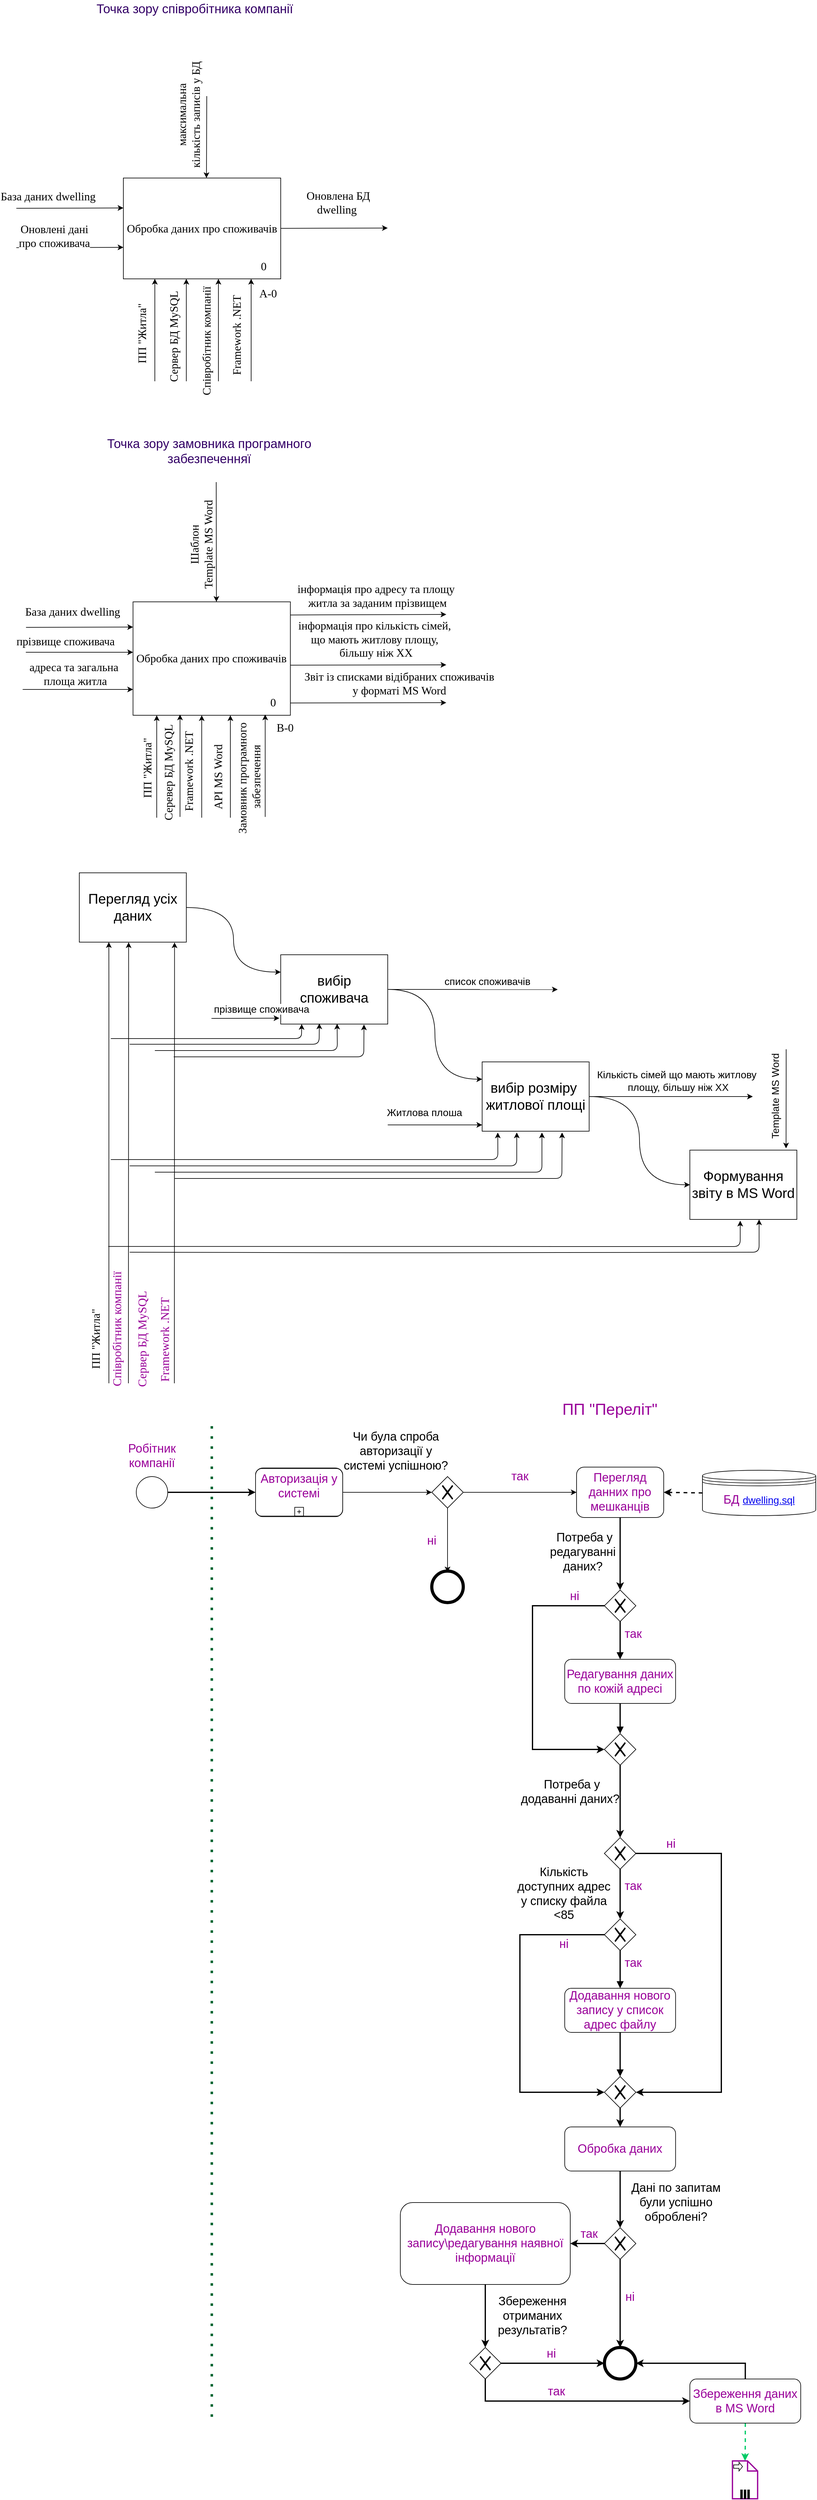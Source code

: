 <mxfile version="24.4.13" type="device" pages="2">
  <diagram name="Страница — 1" id="I5OvPwEaKusNIWEmFRjT">
    <mxGraphModel dx="2382" dy="1216" grid="1" gridSize="10" guides="1" tooltips="1" connect="1" arrows="1" fold="1" page="1" pageScale="1" pageWidth="827" pageHeight="1169" math="0" shadow="0">
      <root>
        <mxCell id="0" />
        <mxCell id="1" parent="0" />
        <mxCell id="Ppeax3_3dTHggxRKk9m_-1" value="&lt;span lang=&quot;UK&quot; style=&quot;white-space: normal ; font-size: 18px ; line-height: 15.693px&quot;&gt;&lt;font style=&quot;vertical-align: inherit&quot;&gt;&lt;font style=&quot;vertical-align: inherit&quot;&gt;Обробка даних про споживачів&lt;/font&gt;&lt;/font&gt;&lt;/span&gt;" style="rounded=0;whiteSpace=wrap;html=1;fontSize=18;fontFamily=Tahoma;fontStyle=0" vertex="1" parent="1">
          <mxGeometry x="250" y="337.5" width="250" height="160" as="geometry" />
        </mxCell>
        <mxCell id="Ppeax3_3dTHggxRKk9m_-2" value="" style="endArrow=classic;html=1;fontFamily=Tahoma;fontSize=18;entryX=0;entryY=0.25;entryDx=0;entryDy=0;" edge="1" parent="1">
          <mxGeometry width="50" height="50" relative="1" as="geometry">
            <mxPoint x="80" y="385.5" as="sourcePoint" />
            <mxPoint x="250" y="385" as="targetPoint" />
          </mxGeometry>
        </mxCell>
        <mxCell id="Ppeax3_3dTHggxRKk9m_-3" value="&lt;font style=&quot;vertical-align: inherit&quot;&gt;&lt;font style=&quot;vertical-align: inherit&quot;&gt;База даних&amp;nbsp;dwelling&lt;/font&gt;&lt;/font&gt;" style="text;html=1;align=center;verticalAlign=middle;resizable=0;points=[];labelBackgroundColor=#ffffff;fontSize=18;fontFamily=Tahoma;" connectable="0" vertex="1" parent="Ppeax3_3dTHggxRKk9m_-2">
          <mxGeometry x="0.271" relative="1" as="geometry">
            <mxPoint x="-58" y="-18" as="offset" />
          </mxGeometry>
        </mxCell>
        <mxCell id="Ppeax3_3dTHggxRKk9m_-4" value="" style="endArrow=classic;html=1;fontFamily=Tahoma;fontSize=18;entryX=0;entryY=0.25;entryDx=0;entryDy=0;" edge="1" parent="1">
          <mxGeometry width="50" height="50" relative="1" as="geometry">
            <mxPoint x="80" y="448" as="sourcePoint" />
            <mxPoint x="250" y="447.5" as="targetPoint" />
          </mxGeometry>
        </mxCell>
        <mxCell id="Ppeax3_3dTHggxRKk9m_-5" value="Оновлені дані &lt;br&gt;про споживача" style="text;html=1;align=center;verticalAlign=middle;resizable=0;points=[];labelBackgroundColor=#ffffff;fontSize=18;fontFamily=Tahoma;" connectable="0" vertex="1" parent="Ppeax3_3dTHggxRKk9m_-4">
          <mxGeometry x="0.271" relative="1" as="geometry">
            <mxPoint x="-48" y="-17.68" as="offset" />
          </mxGeometry>
        </mxCell>
        <mxCell id="Ppeax3_3dTHggxRKk9m_-6" value="" style="endArrow=classic;html=1;fontFamily=Tahoma;fontSize=18;entryX=0;entryY=0.25;entryDx=0;entryDy=0;" edge="1" parent="1">
          <mxGeometry width="50" height="50" relative="1" as="geometry">
            <mxPoint x="382.5" y="207.5" as="sourcePoint" />
            <mxPoint x="382.0" y="337.5" as="targetPoint" />
          </mxGeometry>
        </mxCell>
        <mxCell id="Ppeax3_3dTHggxRKk9m_-7" value="максимальна &lt;br&gt;кількість записів у БД" style="text;html=1;align=center;verticalAlign=middle;resizable=0;points=[];labelBackgroundColor=#ffffff;fontSize=18;fontFamily=Tahoma;rotation=-90;" connectable="0" vertex="1" parent="Ppeax3_3dTHggxRKk9m_-6">
          <mxGeometry x="0.271" relative="1" as="geometry">
            <mxPoint x="-28" y="-53" as="offset" />
          </mxGeometry>
        </mxCell>
        <mxCell id="Ppeax3_3dTHggxRKk9m_-8" value="" style="endArrow=classic;html=1;fontFamily=Tahoma;fontSize=18;entryX=0;entryY=0.25;entryDx=0;entryDy=0;" edge="1" parent="1">
          <mxGeometry width="50" height="50" relative="1" as="geometry">
            <mxPoint x="300" y="660" as="sourcePoint" />
            <mxPoint x="300" y="497.5" as="targetPoint" />
          </mxGeometry>
        </mxCell>
        <mxCell id="Ppeax3_3dTHggxRKk9m_-9" value="ПП &quot;Житла&quot;" style="text;html=1;align=center;verticalAlign=middle;resizable=0;points=[];labelBackgroundColor=#ffffff;fontSize=18;fontFamily=Tahoma;rotation=-90;" connectable="0" vertex="1" parent="Ppeax3_3dTHggxRKk9m_-8">
          <mxGeometry x="0.271" relative="1" as="geometry">
            <mxPoint x="-20" y="28" as="offset" />
          </mxGeometry>
        </mxCell>
        <mxCell id="Ppeax3_3dTHggxRKk9m_-10" value="" style="endArrow=classic;html=1;fontFamily=Tahoma;fontSize=18;entryX=0;entryY=0.25;entryDx=0;entryDy=0;" edge="1" parent="1">
          <mxGeometry width="50" height="50" relative="1" as="geometry">
            <mxPoint x="350" y="660" as="sourcePoint" />
            <mxPoint x="350" y="497.5" as="targetPoint" />
          </mxGeometry>
        </mxCell>
        <mxCell id="Ppeax3_3dTHggxRKk9m_-11" value="Сервер БД MySQL&amp;nbsp;" style="text;html=1;align=center;verticalAlign=middle;resizable=0;points=[];labelBackgroundColor=#ffffff;fontSize=18;fontFamily=Tahoma;rotation=-90;horizontal=1;" connectable="0" vertex="1" parent="Ppeax3_3dTHggxRKk9m_-10">
          <mxGeometry x="0.271" relative="1" as="geometry">
            <mxPoint x="-20" y="30.5" as="offset" />
          </mxGeometry>
        </mxCell>
        <mxCell id="Ppeax3_3dTHggxRKk9m_-12" value="" style="endArrow=classic;html=1;fontFamily=Tahoma;fontSize=18;entryX=0;entryY=0.25;entryDx=0;entryDy=0;" edge="1" parent="1">
          <mxGeometry width="50" height="50" relative="1" as="geometry">
            <mxPoint x="401" y="660" as="sourcePoint" />
            <mxPoint x="401" y="497.5" as="targetPoint" />
          </mxGeometry>
        </mxCell>
        <mxCell id="Ppeax3_3dTHggxRKk9m_-13" value="Framework .NET" style="text;html=1;align=center;verticalAlign=middle;resizable=0;points=[];labelBackgroundColor=#ffffff;fontSize=18;fontFamily=Tahoma;rotation=-90;" connectable="0" vertex="1" parent="Ppeax3_3dTHggxRKk9m_-12">
          <mxGeometry x="0.271" relative="1" as="geometry">
            <mxPoint x="29" y="30.5" as="offset" />
          </mxGeometry>
        </mxCell>
        <mxCell id="Ppeax3_3dTHggxRKk9m_-14" value="" style="endArrow=classic;html=1;fontFamily=Tahoma;fontSize=18;entryX=0;entryY=0.25;entryDx=0;entryDy=0;" edge="1" parent="1">
          <mxGeometry width="50" height="50" relative="1" as="geometry">
            <mxPoint x="500" y="417.33" as="sourcePoint" />
            <mxPoint x="670" y="416.83" as="targetPoint" />
          </mxGeometry>
        </mxCell>
        <mxCell id="Ppeax3_3dTHggxRKk9m_-15" value="Оновлена БД&lt;div&gt;dwelling&amp;nbsp;&lt;/div&gt;" style="text;html=1;align=center;verticalAlign=middle;resizable=0;points=[];labelBackgroundColor=#ffffff;fontSize=18;fontFamily=Tahoma;" connectable="0" vertex="1" parent="Ppeax3_3dTHggxRKk9m_-14">
          <mxGeometry x="0.271" relative="1" as="geometry">
            <mxPoint x="-17" y="-40" as="offset" />
          </mxGeometry>
        </mxCell>
        <mxCell id="Ppeax3_3dTHggxRKk9m_-16" value="A-0" style="text;html=1;strokeColor=none;fillColor=none;align=center;verticalAlign=middle;whiteSpace=wrap;rounded=0;fontFamily=Tahoma;fontSize=18;" vertex="1" parent="1">
          <mxGeometry x="460" y="510.5" width="40" height="20" as="geometry" />
        </mxCell>
        <mxCell id="Ppeax3_3dTHggxRKk9m_-17" value="0" style="text;html=1;strokeColor=none;fillColor=none;align=center;verticalAlign=middle;whiteSpace=wrap;rounded=0;fontFamily=Tahoma;fontSize=18;" vertex="1" parent="1">
          <mxGeometry x="453" y="467.5" width="40" height="20" as="geometry" />
        </mxCell>
        <mxCell id="Ppeax3_3dTHggxRKk9m_-18" value="" style="endArrow=classic;html=1;fontFamily=Tahoma;fontSize=18;entryX=0;entryY=0.25;entryDx=0;entryDy=0;" edge="1" parent="1">
          <mxGeometry width="50" height="50" relative="1" as="geometry">
            <mxPoint x="453" y="660" as="sourcePoint" />
            <mxPoint x="453" y="497.5" as="targetPoint" />
          </mxGeometry>
        </mxCell>
        <mxCell id="Ppeax3_3dTHggxRKk9m_-19" value="Співробітник компанії" style="text;html=1;align=center;verticalAlign=middle;resizable=0;points=[];labelBackgroundColor=#ffffff;fontSize=18;fontFamily=Tahoma;rotation=-90;" connectable="0" vertex="1" parent="Ppeax3_3dTHggxRKk9m_-18">
          <mxGeometry x="0.271" relative="1" as="geometry">
            <mxPoint x="-70.33" y="40.17" as="offset" />
          </mxGeometry>
        </mxCell>
        <mxCell id="Ppeax3_3dTHggxRKk9m_-20" value="&lt;span style=&quot;color: rgb(51 , 0 , 102) ; font-size: 20px&quot;&gt;Точка зору співробітника компанії&lt;/span&gt;" style="text;html=1;strokeColor=none;fillColor=none;align=center;verticalAlign=middle;whiteSpace=wrap;rounded=0;" vertex="1" parent="1">
          <mxGeometry x="200" y="57.5" width="327" height="20" as="geometry" />
        </mxCell>
        <mxCell id="Ppeax3_3dTHggxRKk9m_-21" value="&lt;span lang=&quot;UK&quot; style=&quot;white-space: normal ; font-size: 18px ; line-height: 15.693px&quot;&gt;Обробка даних про споживачів&lt;/span&gt;" style="rounded=0;whiteSpace=wrap;html=1;fontSize=18;fontFamily=Tahoma;fontStyle=0" vertex="1" parent="1">
          <mxGeometry x="265.33" y="1010" width="250" height="180" as="geometry" />
        </mxCell>
        <mxCell id="Ppeax3_3dTHggxRKk9m_-22" value="" style="endArrow=classic;html=1;fontFamily=Tahoma;fontSize=18;entryX=0;entryY=0.25;entryDx=0;entryDy=0;" edge="1" parent="1">
          <mxGeometry width="50" height="50" relative="1" as="geometry">
            <mxPoint x="95" y="1090" as="sourcePoint" />
            <mxPoint x="265.33" y="1090" as="targetPoint" />
          </mxGeometry>
        </mxCell>
        <mxCell id="Ppeax3_3dTHggxRKk9m_-23" value="" style="endArrow=classic;html=1;fontFamily=Tahoma;fontSize=18;entryX=0;entryY=0.25;entryDx=0;entryDy=0;" edge="1" parent="1">
          <mxGeometry width="50" height="50" relative="1" as="geometry">
            <mxPoint x="397.5" y="820" as="sourcePoint" />
            <mxPoint x="397.83" y="1010" as="targetPoint" />
          </mxGeometry>
        </mxCell>
        <mxCell id="Ppeax3_3dTHggxRKk9m_-24" value="&lt;div&gt;Шаблон&lt;/div&gt;&lt;div&gt;Template MS Word&lt;/div&gt;" style="text;html=1;align=center;verticalAlign=middle;resizable=0;points=[];labelBackgroundColor=#ffffff;fontSize=18;fontFamily=Tahoma;rotation=-90;" connectable="0" vertex="1" parent="Ppeax3_3dTHggxRKk9m_-23">
          <mxGeometry x="0.271" relative="1" as="geometry">
            <mxPoint x="-23" y="-21" as="offset" />
          </mxGeometry>
        </mxCell>
        <mxCell id="Ppeax3_3dTHggxRKk9m_-25" value="" style="endArrow=classic;html=1;fontFamily=Tahoma;fontSize=18;entryX=0;entryY=0.25;entryDx=0;entryDy=0;" edge="1" parent="1">
          <mxGeometry width="50" height="50" relative="1" as="geometry">
            <mxPoint x="303" y="1352.5" as="sourcePoint" />
            <mxPoint x="303" y="1190" as="targetPoint" />
          </mxGeometry>
        </mxCell>
        <mxCell id="Ppeax3_3dTHggxRKk9m_-26" value="" style="endArrow=classic;html=1;fontFamily=Tahoma;fontSize=18;entryX=0;entryY=0.25;entryDx=0;entryDy=0;" edge="1" parent="1">
          <mxGeometry width="50" height="50" relative="1" as="geometry">
            <mxPoint x="340" y="1351.25" as="sourcePoint" />
            <mxPoint x="340" y="1188.75" as="targetPoint" />
          </mxGeometry>
        </mxCell>
        <mxCell id="Ppeax3_3dTHggxRKk9m_-27" value="Серевер БД MySQL&amp;nbsp;" style="text;html=1;align=center;verticalAlign=middle;resizable=0;points=[];labelBackgroundColor=#ffffff;fontSize=18;fontFamily=Tahoma;rotation=-90;" connectable="0" vertex="1" parent="Ppeax3_3dTHggxRKk9m_-26">
          <mxGeometry x="0.271" relative="1" as="geometry">
            <mxPoint x="-19" y="31" as="offset" />
          </mxGeometry>
        </mxCell>
        <mxCell id="Ppeax3_3dTHggxRKk9m_-28" value="" style="endArrow=classic;html=1;fontFamily=Tahoma;fontSize=18;entryX=0;entryY=0.25;entryDx=0;entryDy=0;" edge="1" parent="1">
          <mxGeometry width="50" height="50" relative="1" as="geometry">
            <mxPoint x="374.5" y="1352.5" as="sourcePoint" />
            <mxPoint x="374.5" y="1190" as="targetPoint" />
          </mxGeometry>
        </mxCell>
        <mxCell id="Ppeax3_3dTHggxRKk9m_-29" value="Framework .NET" style="text;html=1;align=center;verticalAlign=middle;resizable=0;points=[];labelBackgroundColor=#ffffff;fontSize=18;fontFamily=Tahoma;rotation=-90;" connectable="0" vertex="1" parent="Ppeax3_3dTHggxRKk9m_-28">
          <mxGeometry x="0.271" relative="1" as="geometry">
            <mxPoint x="-20" y="30.5" as="offset" />
          </mxGeometry>
        </mxCell>
        <mxCell id="Ppeax3_3dTHggxRKk9m_-30" value="" style="endArrow=classic;html=1;fontFamily=Tahoma;fontSize=18;" edge="1" parent="1">
          <mxGeometry width="50" height="50" relative="1" as="geometry">
            <mxPoint x="515.33" y="1030.83" as="sourcePoint" />
            <mxPoint x="763" y="1030" as="targetPoint" />
          </mxGeometry>
        </mxCell>
        <mxCell id="Ppeax3_3dTHggxRKk9m_-31" value="інформація про адресу та площу&lt;div&gt;&amp;nbsp;житла за заданим прізвищем&lt;br&gt;&lt;/div&gt;" style="text;html=1;align=center;verticalAlign=middle;resizable=0;points=[];labelBackgroundColor=#ffffff;fontSize=18;fontFamily=Tahoma;" connectable="0" vertex="1" parent="Ppeax3_3dTHggxRKk9m_-30">
          <mxGeometry x="0.271" relative="1" as="geometry">
            <mxPoint x="-22" y="-30" as="offset" />
          </mxGeometry>
        </mxCell>
        <mxCell id="Ppeax3_3dTHggxRKk9m_-32" value="B-0" style="text;html=1;strokeColor=none;fillColor=none;align=center;verticalAlign=middle;whiteSpace=wrap;rounded=0;fontFamily=Tahoma;fontSize=18;" vertex="1" parent="1">
          <mxGeometry x="487.0" y="1200" width="40" height="20" as="geometry" />
        </mxCell>
        <mxCell id="Ppeax3_3dTHggxRKk9m_-33" value="0" style="text;html=1;strokeColor=none;fillColor=none;align=center;verticalAlign=middle;whiteSpace=wrap;rounded=0;fontFamily=Tahoma;fontSize=18;" vertex="1" parent="1">
          <mxGeometry x="468.33" y="1160" width="40" height="20" as="geometry" />
        </mxCell>
        <mxCell id="Ppeax3_3dTHggxRKk9m_-34" value="" style="endArrow=classic;html=1;fontFamily=Tahoma;fontSize=18;entryX=0;entryY=0.25;entryDx=0;entryDy=0;" edge="1" parent="1">
          <mxGeometry width="50" height="50" relative="1" as="geometry">
            <mxPoint x="420" y="1352.5" as="sourcePoint" />
            <mxPoint x="420" y="1190" as="targetPoint" />
          </mxGeometry>
        </mxCell>
        <mxCell id="Ppeax3_3dTHggxRKk9m_-35" value="Замовник програмного&lt;br&gt;&amp;nbsp;забезпечення" style="text;html=1;align=center;verticalAlign=middle;resizable=0;points=[];labelBackgroundColor=#ffffff;fontSize=18;fontFamily=Tahoma;rotation=-90;" connectable="0" vertex="1" parent="Ppeax3_3dTHggxRKk9m_-34">
          <mxGeometry x="0.271" relative="1" as="geometry">
            <mxPoint x="30" y="41" as="offset" />
          </mxGeometry>
        </mxCell>
        <mxCell id="Ppeax3_3dTHggxRKk9m_-36" value="" style="endArrow=classic;html=1;fontFamily=Tahoma;fontSize=18;" edge="1" parent="1">
          <mxGeometry width="50" height="50" relative="1" as="geometry">
            <mxPoint x="515.33" y="1110.5" as="sourcePoint" />
            <mxPoint x="763.0" y="1110" as="targetPoint" />
          </mxGeometry>
        </mxCell>
        <mxCell id="Ppeax3_3dTHggxRKk9m_-37" value="&lt;font style=&quot;font-size: 18px;&quot;&gt;інформація про кількість сімей,&amp;nbsp;&lt;/font&gt;&lt;div style=&quot;&quot;&gt;&lt;font style=&quot;font-size: 18px;&quot;&gt;що мають житлову площу,&amp;nbsp;&lt;/font&gt;&lt;/div&gt;&lt;div style=&quot;&quot;&gt;&lt;font style=&quot;font-size: 18px;&quot;&gt;більшу ніж ХХ&lt;/font&gt;&lt;/div&gt;" style="text;html=1;align=center;verticalAlign=middle;resizable=0;points=[];labelBackgroundColor=#ffffff;fontSize=18;fontFamily=Tahoma;" connectable="0" vertex="1" parent="Ppeax3_3dTHggxRKk9m_-36">
          <mxGeometry x="0.271" relative="1" as="geometry">
            <mxPoint x="-22" y="-40" as="offset" />
          </mxGeometry>
        </mxCell>
        <mxCell id="Ppeax3_3dTHggxRKk9m_-38" value="&lt;span style=&quot;color: rgb(51 , 0 , 102) ; font-size: 20px&quot;&gt;Точка зору замовника програмного забезпеченняї&lt;/span&gt;" style="text;html=1;strokeColor=none;fillColor=none;align=center;verticalAlign=middle;whiteSpace=wrap;rounded=0;" vertex="1" parent="1">
          <mxGeometry x="223" y="760" width="327" height="20" as="geometry" />
        </mxCell>
        <mxCell id="Ppeax3_3dTHggxRKk9m_-39" value="адреса та загальна&lt;div&gt;&amp;nbsp;площа житла&lt;/div&gt;" style="text;html=1;align=center;verticalAlign=middle;resizable=0;points=[];labelBackgroundColor=#ffffff;fontSize=18;fontFamily=Tahoma;" connectable="0" vertex="1" parent="1">
          <mxGeometry x="170.0" y="1170.002" as="geometry">
            <mxPoint x="1" y="-45" as="offset" />
          </mxGeometry>
        </mxCell>
        <mxCell id="Ppeax3_3dTHggxRKk9m_-40" value="" style="endArrow=classic;html=1;" edge="1" parent="1">
          <mxGeometry width="50" height="50" relative="1" as="geometry">
            <mxPoint x="90" y="1149" as="sourcePoint" />
            <mxPoint x="265.33" y="1149" as="targetPoint" />
          </mxGeometry>
        </mxCell>
        <mxCell id="Ppeax3_3dTHggxRKk9m_-41" value="прізвище споживача&amp;nbsp;" style="text;html=1;align=center;verticalAlign=middle;resizable=0;points=[];labelBackgroundColor=#ffffff;fontSize=18;fontFamily=Tahoma;" connectable="0" vertex="1" parent="1">
          <mxGeometry x="190.0" y="1170.002" as="geometry">
            <mxPoint x="-30" y="-97" as="offset" />
          </mxGeometry>
        </mxCell>
        <mxCell id="Ppeax3_3dTHggxRKk9m_-42" value="ПП &quot;Житла&quot;" style="text;html=1;align=center;verticalAlign=middle;resizable=0;points=[];labelBackgroundColor=#ffffff;fontSize=18;fontFamily=Tahoma;rotation=-90;" connectable="0" vertex="1" parent="1">
          <mxGeometry x="290" y="1230" as="geometry">
            <mxPoint x="-44" y="-2.0" as="offset" />
          </mxGeometry>
        </mxCell>
        <mxCell id="Ppeax3_3dTHggxRKk9m_-43" value="" style="endArrow=classic;html=1;fontFamily=Tahoma;fontSize=18;entryX=0;entryY=0.25;entryDx=0;entryDy=0;" edge="1" parent="1">
          <mxGeometry width="50" height="50" relative="1" as="geometry">
            <mxPoint x="475.33" y="1351.25" as="sourcePoint" />
            <mxPoint x="475.33" y="1188.75" as="targetPoint" />
          </mxGeometry>
        </mxCell>
        <mxCell id="Ppeax3_3dTHggxRKk9m_-44" value="API MS Word" style="text;html=1;align=center;verticalAlign=middle;resizable=0;points=[];labelBackgroundColor=#ffffff;fontSize=18;fontFamily=Tahoma;rotation=-90;" connectable="0" vertex="1" parent="Ppeax3_3dTHggxRKk9m_-43">
          <mxGeometry x="0.271" relative="1" as="geometry">
            <mxPoint x="-75" y="41" as="offset" />
          </mxGeometry>
        </mxCell>
        <mxCell id="Ppeax3_3dTHggxRKk9m_-45" value="&lt;font style=&quot;vertical-align: inherit&quot;&gt;&lt;font style=&quot;vertical-align: inherit&quot;&gt;База даних&amp;nbsp;dwelling&lt;/font&gt;&lt;/font&gt;" style="text;html=1;align=center;verticalAlign=middle;resizable=0;points=[];labelBackgroundColor=#ffffff;fontSize=18;fontFamily=Tahoma;" connectable="0" vertex="1" parent="1">
          <mxGeometry x="140.0" y="1000.002" as="geometry">
            <mxPoint x="29" y="26" as="offset" />
          </mxGeometry>
        </mxCell>
        <mxCell id="Ppeax3_3dTHggxRKk9m_-46" value="" style="endArrow=classic;html=1;fontFamily=Tahoma;fontSize=18;entryX=0;entryY=0.25;entryDx=0;entryDy=0;" edge="1" parent="1">
          <mxGeometry width="50" height="50" relative="1" as="geometry">
            <mxPoint x="95.33" y="1050.5" as="sourcePoint" />
            <mxPoint x="265.33" y="1050" as="targetPoint" />
          </mxGeometry>
        </mxCell>
        <mxCell id="Ppeax3_3dTHggxRKk9m_-47" value="" style="endArrow=classic;html=1;fontFamily=Tahoma;fontSize=18;" edge="1" parent="1">
          <mxGeometry width="50" height="50" relative="1" as="geometry">
            <mxPoint x="515.33" y="1170.5" as="sourcePoint" />
            <mxPoint x="763" y="1170" as="targetPoint" />
          </mxGeometry>
        </mxCell>
        <mxCell id="Ppeax3_3dTHggxRKk9m_-48" value="Звіт із списками відібраних споживачів&lt;br&gt;у форматі MS Word" style="text;html=1;align=center;verticalAlign=middle;resizable=0;points=[];labelBackgroundColor=#ffffff;fontSize=18;fontFamily=Tahoma;" connectable="0" vertex="1" parent="Ppeax3_3dTHggxRKk9m_-47">
          <mxGeometry x="0.271" relative="1" as="geometry">
            <mxPoint x="15" y="-30" as="offset" />
          </mxGeometry>
        </mxCell>
        <mxCell id="Ppeax3_3dTHggxRKk9m_-49" style="edgeStyle=orthogonalEdgeStyle;rounded=0;orthogonalLoop=1;jettySize=auto;html=1;entryX=0;entryY=0.25;entryDx=0;entryDy=0;curved=1;" edge="1" parent="1" source="Ppeax3_3dTHggxRKk9m_-50" target="Ppeax3_3dTHggxRKk9m_-54">
          <mxGeometry relative="1" as="geometry" />
        </mxCell>
        <mxCell id="Ppeax3_3dTHggxRKk9m_-50" value="&lt;font style=&quot;font-size: 22px&quot;&gt;Перегляд усіх&lt;br&gt;&amp;nbsp;даних&amp;nbsp;&lt;/font&gt;" style="rounded=0;whiteSpace=wrap;html=1;" vertex="1" parent="1">
          <mxGeometry x="180" y="1440" width="170" height="110" as="geometry" />
        </mxCell>
        <mxCell id="Ppeax3_3dTHggxRKk9m_-51" style="edgeStyle=orthogonalEdgeStyle;rounded=0;orthogonalLoop=1;jettySize=auto;html=1;entryX=0;entryY=0.25;entryDx=0;entryDy=0;curved=1;" edge="1" parent="1" source="Ppeax3_3dTHggxRKk9m_-54" target="Ppeax3_3dTHggxRKk9m_-58">
          <mxGeometry relative="1" as="geometry" />
        </mxCell>
        <mxCell id="Ppeax3_3dTHggxRKk9m_-52" style="edgeStyle=none;rounded=0;orthogonalLoop=1;jettySize=auto;html=1;exitX=1;exitY=0.5;exitDx=0;exitDy=0;" edge="1" parent="1" source="Ppeax3_3dTHggxRKk9m_-54">
          <mxGeometry relative="1" as="geometry">
            <mxPoint x="940" y="1625.143" as="targetPoint" />
          </mxGeometry>
        </mxCell>
        <mxCell id="Ppeax3_3dTHggxRKk9m_-53" value="список споживачів" style="text;html=1;align=center;verticalAlign=middle;resizable=0;points=[];labelBackgroundColor=#ffffff;fontSize=16;" connectable="0" vertex="1" parent="Ppeax3_3dTHggxRKk9m_-52">
          <mxGeometry x="0.165" y="-6" relative="1" as="geometry">
            <mxPoint y="-19.08" as="offset" />
          </mxGeometry>
        </mxCell>
        <mxCell id="Ppeax3_3dTHggxRKk9m_-54" value="&lt;font style=&quot;font-size: 22px&quot;&gt;вибір споживача&lt;/font&gt;" style="rounded=0;whiteSpace=wrap;html=1;fontSize=20;" vertex="1" parent="1">
          <mxGeometry x="500" y="1570" width="170" height="110" as="geometry" />
        </mxCell>
        <mxCell id="Ppeax3_3dTHggxRKk9m_-55" style="edgeStyle=orthogonalEdgeStyle;rounded=0;orthogonalLoop=1;jettySize=auto;html=1;entryX=0;entryY=0.5;entryDx=0;entryDy=0;curved=1;" edge="1" parent="1" source="Ppeax3_3dTHggxRKk9m_-58" target="Ppeax3_3dTHggxRKk9m_-59">
          <mxGeometry relative="1" as="geometry" />
        </mxCell>
        <mxCell id="Ppeax3_3dTHggxRKk9m_-56" style="edgeStyle=none;rounded=0;orthogonalLoop=1;jettySize=auto;html=1;exitX=1;exitY=0.5;exitDx=0;exitDy=0;" edge="1" parent="1" source="Ppeax3_3dTHggxRKk9m_-58">
          <mxGeometry relative="1" as="geometry">
            <mxPoint x="1250" y="1795" as="targetPoint" />
            <Array as="points" />
          </mxGeometry>
        </mxCell>
        <mxCell id="Ppeax3_3dTHggxRKk9m_-57" value="Кількість сімей&amp;nbsp;що мають житлову&amp;nbsp;&lt;div&gt;площу, більшу ніж ХХ&lt;/div&gt;" style="text;html=1;align=center;verticalAlign=middle;resizable=0;points=[];labelBackgroundColor=#ffffff;fontSize=16;" connectable="0" vertex="1" parent="Ppeax3_3dTHggxRKk9m_-56">
          <mxGeometry x="-0.244" relative="1" as="geometry">
            <mxPoint x="42" y="-25" as="offset" />
          </mxGeometry>
        </mxCell>
        <mxCell id="Ppeax3_3dTHggxRKk9m_-58" value="&lt;span style=&quot;font-size: 22px&quot;&gt;вибір розміру&amp;nbsp;&lt;/span&gt;&lt;div&gt;&lt;span style=&quot;font-size: 22px&quot;&gt;житлової площі&lt;/span&gt;&lt;/div&gt;" style="rounded=0;whiteSpace=wrap;html=1;" vertex="1" parent="1">
          <mxGeometry x="820" y="1740" width="170" height="110" as="geometry" />
        </mxCell>
        <mxCell id="Ppeax3_3dTHggxRKk9m_-59" value="&lt;font style=&quot;font-size: 22px&quot;&gt;Формування звіту в MS Word&lt;/font&gt;" style="rounded=0;whiteSpace=wrap;html=1;" vertex="1" parent="1">
          <mxGeometry x="1150" y="1880" width="170" height="110" as="geometry" />
        </mxCell>
        <mxCell id="Ppeax3_3dTHggxRKk9m_-60" value="" style="endArrow=classic;html=1;entryX=0.276;entryY=1;entryDx=0;entryDy=0;entryPerimeter=0;" edge="1" parent="1" target="Ppeax3_3dTHggxRKk9m_-50">
          <mxGeometry width="50" height="50" relative="1" as="geometry">
            <mxPoint x="227" y="2250" as="sourcePoint" />
            <mxPoint x="220" y="1550" as="targetPoint" />
            <Array as="points">
              <mxPoint x="227" y="1610" />
            </Array>
          </mxGeometry>
        </mxCell>
        <mxCell id="Ppeax3_3dTHggxRKk9m_-61" value="" style="endArrow=classic;html=1;entryX=0.461;entryY=1.002;entryDx=0;entryDy=0;entryPerimeter=0;" edge="1" parent="1" target="Ppeax3_3dTHggxRKk9m_-50">
          <mxGeometry width="50" height="50" relative="1" as="geometry">
            <mxPoint x="258" y="2250" as="sourcePoint" />
            <mxPoint x="233" y="1560" as="targetPoint" />
          </mxGeometry>
        </mxCell>
        <mxCell id="Ppeax3_3dTHggxRKk9m_-62" value="" style="endArrow=classic;html=1;entryX=0.89;entryY=1.004;entryDx=0;entryDy=0;entryPerimeter=0;" edge="1" parent="1" target="Ppeax3_3dTHggxRKk9m_-50">
          <mxGeometry width="50" height="50" relative="1" as="geometry">
            <mxPoint x="331" y="2250" as="sourcePoint" />
            <mxPoint x="278.37" y="1570.22" as="targetPoint" />
          </mxGeometry>
        </mxCell>
        <mxCell id="Ppeax3_3dTHggxRKk9m_-63" value="" style="endArrow=classic;html=1;entryX=-0.013;entryY=0.915;entryDx=0;entryDy=0;entryPerimeter=0;" edge="1" parent="1" target="Ppeax3_3dTHggxRKk9m_-54">
          <mxGeometry width="50" height="50" relative="1" as="geometry">
            <mxPoint x="390" y="1671" as="sourcePoint" />
            <mxPoint x="480" y="1660" as="targetPoint" />
          </mxGeometry>
        </mxCell>
        <mxCell id="Ppeax3_3dTHggxRKk9m_-64" value="" style="endArrow=classic;html=1;entryX=0.196;entryY=1;entryDx=0;entryDy=0;entryPerimeter=0;" edge="1" parent="1" target="Ppeax3_3dTHggxRKk9m_-54">
          <mxGeometry width="50" height="50" relative="1" as="geometry">
            <mxPoint x="230" y="1703" as="sourcePoint" />
            <mxPoint x="510" y="1750" as="targetPoint" />
            <Array as="points">
              <mxPoint x="533" y="1703" />
            </Array>
          </mxGeometry>
        </mxCell>
        <mxCell id="Ppeax3_3dTHggxRKk9m_-65" value="" style="endArrow=classic;html=1;entryX=0.361;entryY=0.991;entryDx=0;entryDy=0;entryPerimeter=0;" edge="1" parent="1" target="Ppeax3_3dTHggxRKk9m_-54">
          <mxGeometry width="50" height="50" relative="1" as="geometry">
            <mxPoint x="260" y="1712" as="sourcePoint" />
            <mxPoint x="563.32" y="1706" as="targetPoint" />
            <Array as="points">
              <mxPoint x="561" y="1712" />
            </Array>
          </mxGeometry>
        </mxCell>
        <mxCell id="Ppeax3_3dTHggxRKk9m_-66" value="" style="endArrow=classic;html=1;entryX=0.527;entryY=0.995;entryDx=0;entryDy=0;entryPerimeter=0;" edge="1" parent="1" target="Ppeax3_3dTHggxRKk9m_-54">
          <mxGeometry width="50" height="50" relative="1" as="geometry">
            <mxPoint x="300" y="1722" as="sourcePoint" />
            <mxPoint x="591.37" y="1700" as="targetPoint" />
            <Array as="points">
              <mxPoint x="590" y="1722" />
            </Array>
          </mxGeometry>
        </mxCell>
        <mxCell id="Ppeax3_3dTHggxRKk9m_-67" value="" style="endArrow=classic;html=1;entryX=0.778;entryY=1.006;entryDx=0;entryDy=0;entryPerimeter=0;" edge="1" parent="1" target="Ppeax3_3dTHggxRKk9m_-54">
          <mxGeometry width="50" height="50" relative="1" as="geometry">
            <mxPoint x="330" y="1732" as="sourcePoint" />
            <mxPoint x="632" y="1682" as="targetPoint" />
            <Array as="points">
              <mxPoint x="632" y="1732" />
            </Array>
          </mxGeometry>
        </mxCell>
        <mxCell id="Ppeax3_3dTHggxRKk9m_-68" value="" style="endArrow=classic;html=1;entryX=0.001;entryY=0.835;entryDx=0;entryDy=0;entryPerimeter=0;" edge="1" parent="1">
          <mxGeometry width="50" height="50" relative="1" as="geometry">
            <mxPoint x="670" y="1840" as="sourcePoint" />
            <mxPoint x="820.0" y="1840" as="targetPoint" />
          </mxGeometry>
        </mxCell>
        <mxCell id="Ppeax3_3dTHggxRKk9m_-69" value="&lt;font style=&quot;font-size: 16px&quot;&gt;Житлова плоша&lt;br style=&quot;font-size: 16px&quot;&gt;&lt;/font&gt;" style="text;html=1;align=center;verticalAlign=middle;resizable=0;points=[];labelBackgroundColor=#ffffff;fontSize=16;" connectable="0" vertex="1" parent="Ppeax3_3dTHggxRKk9m_-68">
          <mxGeometry x="-0.24" y="1" relative="1" as="geometry">
            <mxPoint x="0.5" y="-19" as="offset" />
          </mxGeometry>
        </mxCell>
        <mxCell id="Ppeax3_3dTHggxRKk9m_-70" value="" style="endArrow=classic;html=1;entryX=0.146;entryY=1.019;entryDx=0;entryDy=0;entryPerimeter=0;" edge="1" parent="1" target="Ppeax3_3dTHggxRKk9m_-58">
          <mxGeometry width="50" height="50" relative="1" as="geometry">
            <mxPoint x="230" y="1895" as="sourcePoint" />
            <mxPoint x="533.32" y="1872" as="targetPoint" />
            <Array as="points">
              <mxPoint x="580" y="1895" />
              <mxPoint x="620" y="1895" />
              <mxPoint x="670" y="1895" />
              <mxPoint x="845" y="1895" />
            </Array>
          </mxGeometry>
        </mxCell>
        <mxCell id="Ppeax3_3dTHggxRKk9m_-71" value="" style="endArrow=classic;html=1;" edge="1" parent="1">
          <mxGeometry width="50" height="50" relative="1" as="geometry">
            <mxPoint x="260" y="1905" as="sourcePoint" />
            <mxPoint x="875" y="1852" as="targetPoint" />
            <Array as="points">
              <mxPoint x="610" y="1905" />
              <mxPoint x="700" y="1905" />
              <mxPoint x="875" y="1905" />
            </Array>
          </mxGeometry>
        </mxCell>
        <mxCell id="Ppeax3_3dTHggxRKk9m_-72" value="" style="endArrow=classic;html=1;" edge="1" parent="1">
          <mxGeometry width="50" height="50" relative="1" as="geometry">
            <mxPoint x="300" y="1915" as="sourcePoint" />
            <mxPoint x="915" y="1852" as="targetPoint" />
            <Array as="points">
              <mxPoint x="650" y="1915" />
              <mxPoint x="740" y="1915" />
              <mxPoint x="915" y="1915" />
            </Array>
          </mxGeometry>
        </mxCell>
        <mxCell id="Ppeax3_3dTHggxRKk9m_-73" value="" style="endArrow=classic;html=1;" edge="1" parent="1">
          <mxGeometry width="50" height="50" relative="1" as="geometry">
            <mxPoint x="331.69" y="1925" as="sourcePoint" />
            <mxPoint x="947" y="1852" as="targetPoint" />
            <Array as="points">
              <mxPoint x="681.69" y="1925" />
              <mxPoint x="771.69" y="1925" />
              <mxPoint x="946.69" y="1925" />
            </Array>
          </mxGeometry>
        </mxCell>
        <mxCell id="Ppeax3_3dTHggxRKk9m_-74" value="" style="endArrow=classic;html=1;" edge="1" parent="1">
          <mxGeometry width="50" height="50" relative="1" as="geometry">
            <mxPoint x="226" y="2032.91" as="sourcePoint" />
            <mxPoint x="1230" y="1992" as="targetPoint" />
            <Array as="points">
              <mxPoint x="576" y="2032.91" />
              <mxPoint x="666" y="2032.91" />
              <mxPoint x="1230" y="2033" />
              <mxPoint x="1230" y="2010" />
            </Array>
          </mxGeometry>
        </mxCell>
        <mxCell id="Ppeax3_3dTHggxRKk9m_-75" value="" style="endArrow=classic;html=1;entryX=0.647;entryY=1;entryDx=0;entryDy=0;entryPerimeter=0;" edge="1" parent="1" target="Ppeax3_3dTHggxRKk9m_-59">
          <mxGeometry width="50" height="50" relative="1" as="geometry">
            <mxPoint x="260" y="2042" as="sourcePoint" />
            <mxPoint x="1260" y="1995" as="targetPoint" />
            <Array as="points">
              <mxPoint x="650" y="2042.91" />
              <mxPoint x="740" y="2042.91" />
              <mxPoint x="1260" y="2042" />
              <mxPoint x="1260" y="2010" />
            </Array>
          </mxGeometry>
        </mxCell>
        <mxCell id="Ppeax3_3dTHggxRKk9m_-76" value="" style="endArrow=classic;html=1;fontSize=14;entryX=0.899;entryY=-0.025;entryDx=0;entryDy=0;entryPerimeter=0;" edge="1" parent="1" target="Ppeax3_3dTHggxRKk9m_-59">
          <mxGeometry width="50" height="50" relative="1" as="geometry">
            <mxPoint x="1303" y="1720" as="sourcePoint" />
            <mxPoint x="120" y="2222" as="targetPoint" />
            <Array as="points">
              <mxPoint x="1303" y="1762" />
            </Array>
          </mxGeometry>
        </mxCell>
        <mxCell id="Ppeax3_3dTHggxRKk9m_-77" value="Template MS Word" style="text;html=1;align=center;verticalAlign=middle;resizable=0;points=[];labelBackgroundColor=#ffffff;fontSize=16;horizontal=0;" vertex="1" connectable="0" parent="Ppeax3_3dTHggxRKk9m_-76">
          <mxGeometry x="0.172" y="4" relative="1" as="geometry">
            <mxPoint x="-21.6" y="-16.77" as="offset" />
          </mxGeometry>
        </mxCell>
        <mxCell id="Ppeax3_3dTHggxRKk9m_-78" value="&lt;span style=&quot;font-size: 18px;&quot;&gt;ПП &quot;Житла&quot;&lt;/span&gt;" style="text;html=1;align=center;verticalAlign=middle;resizable=0;points=[];labelBackgroundColor=#ffffff;fontSize=19;fontFamily=Tahoma;rotation=-90;" connectable="0" vertex="1" parent="1">
          <mxGeometry x="210" y="2180.001" as="geometry">
            <mxPoint x="-1.11e-16" y="-4" as="offset" />
          </mxGeometry>
        </mxCell>
        <mxCell id="Ppeax3_3dTHggxRKk9m_-79" value="&lt;font color=&quot;#990099&quot; style=&quot;font-size: 19px&quot;&gt;Сервер БД MySQL&lt;/font&gt;" style="text;html=1;align=center;verticalAlign=middle;resizable=0;points=[];labelBackgroundColor=#ffffff;fontSize=18;fontFamily=Tahoma;rotation=-90;" connectable="0" vertex="1" parent="1">
          <mxGeometry x="280" y="2180.001" as="geometry" />
        </mxCell>
        <mxCell id="Ppeax3_3dTHggxRKk9m_-80" value="Співробітник компанії" style="text;html=1;align=center;verticalAlign=middle;resizable=0;points=[];labelBackgroundColor=#ffffff;fontSize=19;fontFamily=Tahoma;rotation=-90;fontColor=#990099;" connectable="0" vertex="1" parent="1">
          <mxGeometry x="240.0" y="2164.001" as="geometry" />
        </mxCell>
        <mxCell id="Ppeax3_3dTHggxRKk9m_-81" value="&lt;font color=&quot;#990099&quot; style=&quot;font-size: 19px&quot;&gt;Framework .NET&lt;/font&gt;" style="text;html=1;align=center;verticalAlign=middle;resizable=0;points=[];labelBackgroundColor=#ffffff;fontSize=18;fontFamily=Tahoma;rotation=-90;" connectable="0" vertex="1" parent="1">
          <mxGeometry x="320" y="2190.001" as="geometry">
            <mxPoint x="9" y="-4.0" as="offset" />
          </mxGeometry>
        </mxCell>
        <mxCell id="Ppeax3_3dTHggxRKk9m_-82" value="" style="shape=mxgraph.bpmn.shape;html=1;verticalLabelPosition=bottom;labelBackgroundColor=#ffffff;verticalAlign=top;align=center;perimeter=ellipsePerimeter;outlineConnect=0;outline=standard;symbol=general;fontSize=16;" vertex="1" parent="1">
          <mxGeometry x="270.5" y="2398" width="50" height="50" as="geometry" />
        </mxCell>
        <mxCell id="Ppeax3_3dTHggxRKk9m_-83" value="Робітник компанії" style="text;html=1;strokeColor=none;fillColor=none;align=center;verticalAlign=middle;whiteSpace=wrap;rounded=0;fontSize=19;fontColor=#990099;" vertex="1" parent="1">
          <mxGeometry x="223" y="2355" width="145" height="20" as="geometry" />
        </mxCell>
        <mxCell id="Ppeax3_3dTHggxRKk9m_-84" value="" style="endArrow=classic;html=1;fontSize=19;fontColor=#990099;exitX=1;exitY=0.5;exitDx=0;exitDy=0;entryX=0;entryY=0.5;entryDx=0;entryDy=0;strokeWidth=2;" edge="1" parent="1" source="Ppeax3_3dTHggxRKk9m_-82" target="Ppeax3_3dTHggxRKk9m_-135">
          <mxGeometry width="50" height="50" relative="1" as="geometry">
            <mxPoint x="660.5" y="2640" as="sourcePoint" />
            <mxPoint x="770.5" y="2415" as="targetPoint" />
          </mxGeometry>
        </mxCell>
        <mxCell id="Ppeax3_3dTHggxRKk9m_-85" value="&lt;font style=&quot;font-size: 19px&quot; color=&quot;#990099&quot;&gt;Перегляд данних про мешканців&lt;/font&gt;" style="shape=ext;rounded=1;html=1;whiteSpace=wrap;fontSize=16;" vertex="1" parent="1">
          <mxGeometry x="970" y="2383" width="138.47" height="80" as="geometry" />
        </mxCell>
        <mxCell id="Ppeax3_3dTHggxRKk9m_-86" value="" style="endArrow=classic;html=1;fontSize=19;fontColor=#990099;entryX=1;entryY=0.5;entryDx=0;entryDy=0;dashed=1;strokeWidth=2;exitX=0;exitY=0.5;exitDx=0;exitDy=0;" edge="1" parent="1" source="Ppeax3_3dTHggxRKk9m_-87" target="Ppeax3_3dTHggxRKk9m_-85">
          <mxGeometry width="50" height="50" relative="1" as="geometry">
            <mxPoint x="1210" y="2423" as="sourcePoint" />
            <mxPoint x="1330" y="2478" as="targetPoint" />
          </mxGeometry>
        </mxCell>
        <mxCell id="Ppeax3_3dTHggxRKk9m_-87" value="БД&amp;nbsp;&lt;a style=&quot;box-sizing: border-box ; background-color: rgb(255 , 255 , 255) ; font-family: , &amp;quot;blinkmacsystemfont&amp;quot; , &amp;quot;segoe ui&amp;quot; , &amp;quot;helvetica&amp;quot; , &amp;quot;arial&amp;quot; , sans-serif , &amp;quot;apple color emoji&amp;quot; , &amp;quot;segoe ui emoji&amp;quot; ; font-size: 16px&quot; href=&quot;https://github.com/OlgaTat/TSPP2019-20/blob/master/Input%20Files/aviadispetcher.sql&quot;&gt;dwelling.sql&lt;/a&gt;" style="shape=datastore;whiteSpace=wrap;html=1;fontSize=19;fontColor=#990099;align=center;" vertex="1" parent="1">
          <mxGeometry x="1170" y="2388" width="180" height="72" as="geometry" />
        </mxCell>
        <mxCell id="Ppeax3_3dTHggxRKk9m_-88" value="" style="endArrow=none;dashed=1;html=1;dashPattern=1 3;strokeWidth=4;fontSize=19;fontColor=#990099;strokeColor=#006633;" edge="1" parent="1">
          <mxGeometry width="50" height="50" relative="1" as="geometry">
            <mxPoint x="390.5" y="3890" as="sourcePoint" />
            <mxPoint x="390.5" y="2310" as="targetPoint" />
          </mxGeometry>
        </mxCell>
        <mxCell id="Ppeax3_3dTHggxRKk9m_-89" style="edgeStyle=orthogonalEdgeStyle;rounded=0;orthogonalLoop=1;jettySize=auto;html=1;exitX=0;exitY=0.5;exitDx=0;exitDy=0;strokeColor=#000000;strokeWidth=2;fontSize=19;fontColor=#990099;entryX=0;entryY=0.5;entryDx=0;entryDy=0;" edge="1" parent="1" source="Ppeax3_3dTHggxRKk9m_-90" target="Ppeax3_3dTHggxRKk9m_-96">
          <mxGeometry relative="1" as="geometry">
            <mxPoint x="1000" y="2838" as="targetPoint" />
            <Array as="points">
              <mxPoint x="900" y="2603" />
              <mxPoint x="900" y="2831" />
            </Array>
          </mxGeometry>
        </mxCell>
        <mxCell id="Ppeax3_3dTHggxRKk9m_-90" value="" style="shape=mxgraph.bpmn.shape;html=1;verticalLabelPosition=bottom;labelBackgroundColor=#ffffff;verticalAlign=top;align=center;perimeter=rhombusPerimeter;background=gateway;outlineConnect=0;outline=none;symbol=exclusiveGw;fontSize=16;" vertex="1" parent="1">
          <mxGeometry x="1014.24" y="2578" width="50" height="50" as="geometry" />
        </mxCell>
        <mxCell id="Ppeax3_3dTHggxRKk9m_-91" value="&amp;nbsp;Потреба у редагуванні даних?" style="text;html=1;align=center;verticalAlign=middle;whiteSpace=wrap;rounded=0;fontSize=19;rotation=0;" vertex="1" parent="1">
          <mxGeometry x="900" y="2478" width="160" height="80" as="geometry" />
        </mxCell>
        <mxCell id="Ppeax3_3dTHggxRKk9m_-92" value="" style="endArrow=classic;html=1;strokeWidth=2;fontSize=19;fontColor=#990099;exitX=0.5;exitY=1;exitDx=0;exitDy=0;entryX=0.5;entryY=0;entryDx=0;entryDy=0;" edge="1" parent="1" source="Ppeax3_3dTHggxRKk9m_-85" target="Ppeax3_3dTHggxRKk9m_-90">
          <mxGeometry width="50" height="50" relative="1" as="geometry">
            <mxPoint x="1160" y="2638" as="sourcePoint" />
            <mxPoint x="1210" y="2588" as="targetPoint" />
          </mxGeometry>
        </mxCell>
        <mxCell id="Ppeax3_3dTHggxRKk9m_-93" value="" style="endArrow=block;endFill=1;endSize=6;html=1;strokeColor=#000000;strokeWidth=2;fontSize=19;fontColor=#990099;exitX=0.5;exitY=1;exitDx=0;exitDy=0;entryX=0.5;entryY=0;entryDx=0;entryDy=0;" edge="1" parent="1" source="Ppeax3_3dTHggxRKk9m_-90" target="Ppeax3_3dTHggxRKk9m_-94">
          <mxGeometry width="100" relative="1" as="geometry">
            <mxPoint x="1030" y="2678" as="sourcePoint" />
            <mxPoint x="1039" y="2688" as="targetPoint" />
          </mxGeometry>
        </mxCell>
        <mxCell id="Ppeax3_3dTHggxRKk9m_-94" value="&lt;font style=&quot;font-size: 19px&quot; color=&quot;#990099&quot;&gt;Редагування даних по кожій адресі&lt;br&gt;&lt;/font&gt;" style="shape=ext;rounded=1;html=1;whiteSpace=wrap;fontSize=16;" vertex="1" parent="1">
          <mxGeometry x="951.17" y="2688" width="176.14" height="70" as="geometry" />
        </mxCell>
        <mxCell id="Ppeax3_3dTHggxRKk9m_-95" value="" style="endArrow=block;endFill=1;endSize=6;html=1;strokeColor=#000000;strokeWidth=2;fontSize=19;fontColor=#990099;exitX=0.5;exitY=1;exitDx=0;exitDy=0;entryX=0.5;entryY=0;entryDx=0;entryDy=0;" edge="1" parent="1" source="Ppeax3_3dTHggxRKk9m_-94" target="Ppeax3_3dTHggxRKk9m_-96">
          <mxGeometry width="100" relative="1" as="geometry">
            <mxPoint x="1030" y="2828" as="sourcePoint" />
            <mxPoint x="1039" y="2838" as="targetPoint" />
          </mxGeometry>
        </mxCell>
        <mxCell id="Ppeax3_3dTHggxRKk9m_-96" value="" style="shape=mxgraph.bpmn.shape;html=1;verticalLabelPosition=bottom;labelBackgroundColor=#ffffff;verticalAlign=top;align=center;perimeter=rhombusPerimeter;background=gateway;outlineConnect=0;outline=none;symbol=exclusiveGw;fontSize=16;" vertex="1" parent="1">
          <mxGeometry x="1014.24" y="2806" width="50" height="50" as="geometry" />
        </mxCell>
        <mxCell id="Ppeax3_3dTHggxRKk9m_-97" value="так" style="text;html=1;strokeColor=none;fillColor=none;align=center;verticalAlign=middle;whiteSpace=wrap;rounded=0;fontSize=19;fontColor=#990099;rotation=0;" vertex="1" parent="1">
          <mxGeometry x="1040" y="2638" width="40" height="20" as="geometry" />
        </mxCell>
        <mxCell id="Ppeax3_3dTHggxRKk9m_-98" value="ні" style="text;html=1;strokeColor=none;fillColor=none;align=center;verticalAlign=middle;whiteSpace=wrap;rounded=0;fontSize=19;fontColor=#990099;rotation=0;" vertex="1" parent="1">
          <mxGeometry x="947" y="2578" width="40" height="20" as="geometry" />
        </mxCell>
        <mxCell id="Ppeax3_3dTHggxRKk9m_-99" style="edgeStyle=orthogonalEdgeStyle;rounded=0;orthogonalLoop=1;jettySize=auto;html=1;exitX=0;exitY=0.5;exitDx=0;exitDy=0;strokeColor=#000000;strokeWidth=2;fontSize=19;fontColor=#990099;entryX=1;entryY=0.5;entryDx=0;entryDy=0;" edge="1" parent="1" source="Ppeax3_3dTHggxRKk9m_-100" target="Ppeax3_3dTHggxRKk9m_-106">
          <mxGeometry relative="1" as="geometry">
            <mxPoint x="1000" y="3231" as="targetPoint" />
            <Array as="points">
              <mxPoint x="1200" y="2996" />
              <mxPoint x="1200" y="3375" />
            </Array>
          </mxGeometry>
        </mxCell>
        <mxCell id="Ppeax3_3dTHggxRKk9m_-100" value="" style="shape=mxgraph.bpmn.shape;html=1;verticalLabelPosition=bottom;labelBackgroundColor=#ffffff;verticalAlign=top;align=center;perimeter=rhombusPerimeter;background=gateway;outlineConnect=0;outline=none;symbol=exclusiveGw;fontSize=16;" vertex="1" parent="1">
          <mxGeometry x="1014.24" y="2971" width="50" height="50" as="geometry" />
        </mxCell>
        <mxCell id="Ppeax3_3dTHggxRKk9m_-101" value="&amp;nbsp;Потреба у додаванні даних?" style="text;html=1;align=center;verticalAlign=middle;whiteSpace=wrap;rounded=0;fontSize=19;rotation=0;" vertex="1" parent="1">
          <mxGeometry x="880" y="2858" width="160" height="80" as="geometry" />
        </mxCell>
        <mxCell id="Ppeax3_3dTHggxRKk9m_-102" value="" style="endArrow=classic;html=1;strokeWidth=2;fontSize=19;fontColor=#990099;exitX=0.5;exitY=1;exitDx=0;exitDy=0;entryX=0.5;entryY=0;entryDx=0;entryDy=0;" edge="1" parent="1" source="Ppeax3_3dTHggxRKk9m_-96" target="Ppeax3_3dTHggxRKk9m_-100">
          <mxGeometry width="50" height="50" relative="1" as="geometry">
            <mxPoint x="1039.235" y="2856" as="sourcePoint" />
            <mxPoint x="1210" y="2981" as="targetPoint" />
          </mxGeometry>
        </mxCell>
        <mxCell id="Ppeax3_3dTHggxRKk9m_-103" value="" style="endArrow=block;endFill=1;endSize=6;html=1;strokeColor=#000000;strokeWidth=2;fontSize=19;fontColor=#990099;exitX=0.5;exitY=1;exitDx=0;exitDy=0;entryX=0.5;entryY=0;entryDx=0;entryDy=0;startArrow=none;" edge="1" parent="1" source="Ppeax3_3dTHggxRKk9m_-146" target="Ppeax3_3dTHggxRKk9m_-104">
          <mxGeometry width="100" relative="1" as="geometry">
            <mxPoint x="1030" y="3071" as="sourcePoint" />
            <mxPoint x="1039" y="3058" as="targetPoint" />
          </mxGeometry>
        </mxCell>
        <mxCell id="Ppeax3_3dTHggxRKk9m_-104" value="&lt;font color=&quot;#990099&quot;&gt;&lt;span style=&quot;font-size: 19px&quot;&gt;Додавання нового запису у список адрес файлу&lt;/span&gt;&lt;/font&gt;" style="shape=ext;rounded=1;html=1;whiteSpace=wrap;fontSize=16;" vertex="1" parent="1">
          <mxGeometry x="951.17" y="3210" width="176.14" height="70" as="geometry" />
        </mxCell>
        <mxCell id="Ppeax3_3dTHggxRKk9m_-105" value="" style="endArrow=block;endFill=1;endSize=6;html=1;strokeColor=#000000;strokeWidth=2;fontSize=19;fontColor=#990099;entryX=0.5;entryY=0;entryDx=0;entryDy=0;exitX=0.5;exitY=1;exitDx=0;exitDy=0;" edge="1" parent="1" source="Ppeax3_3dTHggxRKk9m_-104" target="Ppeax3_3dTHggxRKk9m_-106">
          <mxGeometry width="100" relative="1" as="geometry">
            <mxPoint x="1039" y="3300" as="sourcePoint" />
            <mxPoint x="1039" y="3353" as="targetPoint" />
          </mxGeometry>
        </mxCell>
        <mxCell id="Ppeax3_3dTHggxRKk9m_-106" value="" style="shape=mxgraph.bpmn.shape;html=1;verticalLabelPosition=bottom;labelBackgroundColor=#ffffff;verticalAlign=top;align=center;perimeter=rhombusPerimeter;background=gateway;outlineConnect=0;outline=none;symbol=exclusiveGw;fontSize=16;" vertex="1" parent="1">
          <mxGeometry x="1014.24" y="3350" width="50" height="50" as="geometry" />
        </mxCell>
        <mxCell id="Ppeax3_3dTHggxRKk9m_-107" value="ні" style="text;html=1;strokeColor=none;fillColor=none;align=center;verticalAlign=middle;whiteSpace=wrap;rounded=0;fontSize=19;fontColor=#990099;rotation=0;" vertex="1" parent="1">
          <mxGeometry x="1100" y="2971" width="40" height="20" as="geometry" />
        </mxCell>
        <mxCell id="Ppeax3_3dTHggxRKk9m_-108" value="" style="endArrow=classic;html=1;strokeWidth=2;fontSize=19;fontColor=#990099;exitX=0.5;exitY=1;exitDx=0;exitDy=0;entryX=0.5;entryY=0;entryDx=0;entryDy=0;" edge="1" parent="1" source="Ppeax3_3dTHggxRKk9m_-106" target="Ppeax3_3dTHggxRKk9m_-109">
          <mxGeometry width="50" height="50" relative="1" as="geometry">
            <mxPoint x="1020" y="3620" as="sourcePoint" />
            <mxPoint x="1039" y="3480" as="targetPoint" />
          </mxGeometry>
        </mxCell>
        <mxCell id="Ppeax3_3dTHggxRKk9m_-109" value="&lt;font color=&quot;#990099&quot;&gt;&lt;span style=&quot;font-size: 19px&quot;&gt;Обробка даних&lt;/span&gt;&lt;/font&gt;" style="shape=ext;rounded=1;html=1;whiteSpace=wrap;fontSize=16;" vertex="1" parent="1">
          <mxGeometry x="951.17" y="3430" width="176.14" height="70" as="geometry" />
        </mxCell>
        <mxCell id="Ppeax3_3dTHggxRKk9m_-110" value="" style="endArrow=classic;html=1;strokeColor=#000000;strokeWidth=2;fontSize=19;fontColor=#990099;exitX=0.5;exitY=1;exitDx=0;exitDy=0;entryX=0.5;entryY=0;entryDx=0;entryDy=0;" edge="1" parent="1" source="Ppeax3_3dTHggxRKk9m_-109" target="Ppeax3_3dTHggxRKk9m_-112">
          <mxGeometry width="50" height="50" relative="1" as="geometry">
            <mxPoint x="1010" y="3640" as="sourcePoint" />
            <mxPoint x="1039" y="3560" as="targetPoint" />
          </mxGeometry>
        </mxCell>
        <mxCell id="Ppeax3_3dTHggxRKk9m_-111" style="edgeStyle=orthogonalEdgeStyle;rounded=0;orthogonalLoop=1;jettySize=auto;html=1;exitX=0;exitY=0.5;exitDx=0;exitDy=0;entryX=1;entryY=0.5;entryDx=0;entryDy=0;strokeColor=#000000;strokeWidth=2;fontSize=19;fontColor=#990099;" edge="1" parent="1" source="Ppeax3_3dTHggxRKk9m_-112" target="Ppeax3_3dTHggxRKk9m_-115">
          <mxGeometry relative="1" as="geometry" />
        </mxCell>
        <mxCell id="Ppeax3_3dTHggxRKk9m_-112" value="" style="shape=mxgraph.bpmn.shape;html=1;verticalLabelPosition=bottom;labelBackgroundColor=#ffffff;verticalAlign=top;align=center;perimeter=rhombusPerimeter;background=gateway;outlineConnect=0;outline=none;symbol=exclusiveGw;fontSize=16;" vertex="1" parent="1">
          <mxGeometry x="1014.24" y="3590" width="50" height="50" as="geometry" />
        </mxCell>
        <mxCell id="Ppeax3_3dTHggxRKk9m_-113" value="Дані по запитам були успішно оброблені?" style="text;html=1;align=center;verticalAlign=middle;whiteSpace=wrap;rounded=0;fontSize=19;rotation=0;" vertex="1" parent="1">
          <mxGeometry x="1047.5" y="3510" width="160" height="80" as="geometry" />
        </mxCell>
        <mxCell id="Ppeax3_3dTHggxRKk9m_-114" style="edgeStyle=orthogonalEdgeStyle;rounded=0;orthogonalLoop=1;jettySize=auto;html=1;exitX=0.5;exitY=1;exitDx=0;exitDy=0;entryX=0.5;entryY=0;entryDx=0;entryDy=0;strokeColor=#000000;strokeWidth=2;fontSize=19;fontColor=#990099;" edge="1" parent="1" source="Ppeax3_3dTHggxRKk9m_-115" target="Ppeax3_3dTHggxRKk9m_-122">
          <mxGeometry relative="1" as="geometry" />
        </mxCell>
        <mxCell id="Ppeax3_3dTHggxRKk9m_-115" value="&lt;font color=&quot;#990099&quot; style=&quot;font-size: 19px&quot;&gt;Додавання нового запису\редагування наявної інформації&lt;/font&gt;" style="shape=ext;rounded=1;html=1;whiteSpace=wrap;fontSize=16;" vertex="1" parent="1">
          <mxGeometry x="690" y="3550" width="270" height="130" as="geometry" />
        </mxCell>
        <mxCell id="Ppeax3_3dTHggxRKk9m_-116" value="так" style="text;html=1;strokeColor=none;fillColor=none;align=center;verticalAlign=middle;whiteSpace=wrap;rounded=0;fontSize=19;fontColor=#990099;rotation=0;" vertex="1" parent="1">
          <mxGeometry x="970" y="3590" width="40" height="20" as="geometry" />
        </mxCell>
        <mxCell id="Ppeax3_3dTHggxRKk9m_-117" value="" style="endArrow=classic;html=1;strokeColor=#000000;strokeWidth=2;fontSize=19;fontColor=#990099;exitX=0.5;exitY=1;exitDx=0;exitDy=0;entryX=0.5;entryY=0;entryDx=0;entryDy=0;" edge="1" parent="1" source="Ppeax3_3dTHggxRKk9m_-112" target="Ppeax3_3dTHggxRKk9m_-119">
          <mxGeometry width="50" height="50" relative="1" as="geometry">
            <mxPoint x="970" y="3720" as="sourcePoint" />
            <mxPoint x="1039" y="3710" as="targetPoint" />
          </mxGeometry>
        </mxCell>
        <mxCell id="Ppeax3_3dTHggxRKk9m_-118" value="ні" style="text;html=1;strokeColor=none;fillColor=none;align=center;verticalAlign=middle;whiteSpace=wrap;rounded=0;fontSize=19;fontColor=#990099;rotation=0;" vertex="1" parent="1">
          <mxGeometry x="1035" y="3690" width="40" height="20" as="geometry" />
        </mxCell>
        <mxCell id="Ppeax3_3dTHggxRKk9m_-119" value="" style="shape=mxgraph.bpmn.shape;html=1;verticalLabelPosition=bottom;labelBackgroundColor=#ffffff;verticalAlign=top;align=center;perimeter=ellipsePerimeter;outlineConnect=0;outline=standard;symbol=general;fontSize=16;strokeWidth=5;" vertex="1" parent="1">
          <mxGeometry x="1014.24" y="3780" width="50" height="50" as="geometry" />
        </mxCell>
        <mxCell id="Ppeax3_3dTHggxRKk9m_-120" style="edgeStyle=orthogonalEdgeStyle;rounded=0;orthogonalLoop=1;jettySize=auto;html=1;entryX=0;entryY=0.5;entryDx=0;entryDy=0;strokeColor=#000000;strokeWidth=2;fontSize=19;fontColor=#990099;" edge="1" parent="1" source="Ppeax3_3dTHggxRKk9m_-122" target="Ppeax3_3dTHggxRKk9m_-119">
          <mxGeometry relative="1" as="geometry" />
        </mxCell>
        <mxCell id="Ppeax3_3dTHggxRKk9m_-121" style="edgeStyle=orthogonalEdgeStyle;rounded=0;orthogonalLoop=1;jettySize=auto;html=1;exitX=0.5;exitY=1;exitDx=0;exitDy=0;entryX=0;entryY=0.5;entryDx=0;entryDy=0;strokeColor=#000000;strokeWidth=2;fontSize=19;fontColor=#990099;" edge="1" parent="1" source="Ppeax3_3dTHggxRKk9m_-122" target="Ppeax3_3dTHggxRKk9m_-127">
          <mxGeometry relative="1" as="geometry" />
        </mxCell>
        <mxCell id="Ppeax3_3dTHggxRKk9m_-122" value="" style="shape=mxgraph.bpmn.shape;html=1;verticalLabelPosition=bottom;labelBackgroundColor=#ffffff;verticalAlign=top;align=center;perimeter=rhombusPerimeter;background=gateway;outlineConnect=0;outline=none;symbol=exclusiveGw;fontSize=16;" vertex="1" parent="1">
          <mxGeometry x="800" y="3780" width="50" height="50" as="geometry" />
        </mxCell>
        <mxCell id="Ppeax3_3dTHggxRKk9m_-123" value="Збереження отриманих результатів?" style="text;html=1;align=center;verticalAlign=middle;whiteSpace=wrap;rounded=0;fontSize=19;rotation=0;" vertex="1" parent="1">
          <mxGeometry x="820" y="3690" width="160" height="80" as="geometry" />
        </mxCell>
        <mxCell id="Ppeax3_3dTHggxRKk9m_-124" value="ні" style="text;html=1;strokeColor=none;fillColor=none;align=center;verticalAlign=middle;whiteSpace=wrap;rounded=0;fontSize=19;fontColor=#990099;rotation=0;" vertex="1" parent="1">
          <mxGeometry x="910" y="3780" width="40" height="20" as="geometry" />
        </mxCell>
        <mxCell id="Ppeax3_3dTHggxRKk9m_-125" style="edgeStyle=orthogonalEdgeStyle;rounded=0;orthogonalLoop=1;jettySize=auto;html=1;exitX=0.5;exitY=0;exitDx=0;exitDy=0;entryX=1;entryY=0.5;entryDx=0;entryDy=0;strokeColor=#000000;strokeWidth=2;fontSize=19;fontColor=#990099;" edge="1" parent="1" source="Ppeax3_3dTHggxRKk9m_-127" target="Ppeax3_3dTHggxRKk9m_-119">
          <mxGeometry relative="1" as="geometry" />
        </mxCell>
        <mxCell id="Ppeax3_3dTHggxRKk9m_-126" style="edgeStyle=orthogonalEdgeStyle;rounded=0;orthogonalLoop=1;jettySize=auto;html=1;exitX=0.5;exitY=1;exitDx=0;exitDy=0;strokeWidth=2;fontSize=19;fontColor=#990099;dashed=1;strokeColor=#00CC66;entryX=0.5;entryY=0;entryDx=0;entryDy=0;entryPerimeter=0;" edge="1" parent="1" source="Ppeax3_3dTHggxRKk9m_-127" target="Ppeax3_3dTHggxRKk9m_-129">
          <mxGeometry relative="1" as="geometry">
            <mxPoint x="1238.294" y="3980" as="targetPoint" />
          </mxGeometry>
        </mxCell>
        <mxCell id="Ppeax3_3dTHggxRKk9m_-127" value="&lt;font color=&quot;#990099&quot;&gt;&lt;span style=&quot;font-size: 19px&quot;&gt;Збереження даних&lt;br&gt;в MS Word&lt;br&gt;&lt;/span&gt;&lt;/font&gt;" style="shape=ext;rounded=1;html=1;whiteSpace=wrap;fontSize=16;" vertex="1" parent="1">
          <mxGeometry x="1150" y="3830" width="176.14" height="70" as="geometry" />
        </mxCell>
        <mxCell id="Ppeax3_3dTHggxRKk9m_-128" value="так" style="text;html=1;strokeColor=none;fillColor=none;align=center;verticalAlign=middle;whiteSpace=wrap;rounded=0;fontSize=19;fontColor=#990099;rotation=0;" vertex="1" parent="1">
          <mxGeometry x="917.67" y="3840" width="40" height="20" as="geometry" />
        </mxCell>
        <mxCell id="Ppeax3_3dTHggxRKk9m_-129" value="" style="shape=note;whiteSpace=wrap;size=16;html=1;dropTarget=0;strokeColor=#990099;strokeWidth=2;fontSize=19;fontColor=#990099;" vertex="1" parent="1">
          <mxGeometry x="1217.67" y="3960" width="40" height="60" as="geometry" />
        </mxCell>
        <mxCell id="Ppeax3_3dTHggxRKk9m_-130" value="" style="html=1;shape=singleArrow;arrowWidth=0.4;arrowSize=0.4;outlineConnect=0;" vertex="1" parent="Ppeax3_3dTHggxRKk9m_-129">
          <mxGeometry width="14" height="14" relative="1" as="geometry">
            <mxPoint x="2" y="2" as="offset" />
          </mxGeometry>
        </mxCell>
        <mxCell id="Ppeax3_3dTHggxRKk9m_-131" value="" style="html=1;whiteSpace=wrap;shape=parallelMarker;outlineConnect=0;" vertex="1" parent="Ppeax3_3dTHggxRKk9m_-129">
          <mxGeometry x="0.5" y="1" width="14" height="14" relative="1" as="geometry">
            <mxPoint x="-7" y="-14" as="offset" />
          </mxGeometry>
        </mxCell>
        <mxCell id="Ppeax3_3dTHggxRKk9m_-132" value="&lt;font style=&quot;font-size: 16px&quot;&gt;&lt;br style=&quot;font-size: 16px&quot;&gt;&lt;/font&gt;" style="text;html=1;align=center;verticalAlign=middle;resizable=0;points=[];labelBackgroundColor=#ffffff;fontSize=16;" connectable="0" vertex="1" parent="1">
          <mxGeometry x="727.5" y="1820" as="geometry" />
        </mxCell>
        <mxCell id="Ppeax3_3dTHggxRKk9m_-133" value="&lt;div style=&quot;text-align: center&quot;&gt;&lt;span style=&quot;font-size: 16px ; background-color: rgb(255 , 255 , 255)&quot;&gt;прізвище споживача&lt;/span&gt;&lt;br&gt;&lt;/div&gt;" style="text;whiteSpace=wrap;html=1;" vertex="1" parent="1">
          <mxGeometry x="391.5" y="1640" width="163" height="30" as="geometry" />
        </mxCell>
        <mxCell id="Ppeax3_3dTHggxRKk9m_-134" style="edgeStyle=orthogonalEdgeStyle;rounded=0;orthogonalLoop=1;jettySize=auto;html=1;entryX=0;entryY=0.5;entryDx=0;entryDy=0;" edge="1" parent="1" source="Ppeax3_3dTHggxRKk9m_-135" target="Ppeax3_3dTHggxRKk9m_-138">
          <mxGeometry relative="1" as="geometry">
            <mxPoint x="670" y="2423" as="targetPoint" />
          </mxGeometry>
        </mxCell>
        <mxCell id="Ppeax3_3dTHggxRKk9m_-135" value="&lt;font style=&quot;font-size: 19px&quot; color=&quot;#990099&quot;&gt;Авторизація у системі&lt;/font&gt;" style="shape=ext;rounded=1;html=1;whiteSpace=wrap;fontSize=16;verticalAlign=top;" vertex="1" parent="1">
          <mxGeometry x="460" y="2384.38" width="138.47" height="77.25" as="geometry" />
        </mxCell>
        <mxCell id="Ppeax3_3dTHggxRKk9m_-136" style="edgeStyle=orthogonalEdgeStyle;rounded=0;orthogonalLoop=1;jettySize=auto;html=1;" edge="1" parent="1" source="Ppeax3_3dTHggxRKk9m_-138" target="Ppeax3_3dTHggxRKk9m_-85">
          <mxGeometry relative="1" as="geometry" />
        </mxCell>
        <mxCell id="Ppeax3_3dTHggxRKk9m_-137" style="edgeStyle=orthogonalEdgeStyle;rounded=0;orthogonalLoop=1;jettySize=auto;html=1;" edge="1" parent="1" source="Ppeax3_3dTHggxRKk9m_-138">
          <mxGeometry relative="1" as="geometry">
            <mxPoint x="765" y="2550" as="targetPoint" />
          </mxGeometry>
        </mxCell>
        <mxCell id="Ppeax3_3dTHggxRKk9m_-138" value="" style="shape=mxgraph.bpmn.shape;html=1;verticalLabelPosition=bottom;labelBackgroundColor=#ffffff;verticalAlign=top;align=center;perimeter=rhombusPerimeter;background=gateway;outlineConnect=0;outline=none;symbol=exclusiveGw;fontSize=16;" vertex="1" parent="1">
          <mxGeometry x="740" y="2398" width="50" height="50" as="geometry" />
        </mxCell>
        <mxCell id="Ppeax3_3dTHggxRKk9m_-139" value="Чи була спроба авторизації у системі успішною?" style="text;html=1;align=center;verticalAlign=middle;whiteSpace=wrap;rounded=0;fontSize=19;rotation=0;" vertex="1" parent="1">
          <mxGeometry x="598.47" y="2318" width="170" height="80" as="geometry" />
        </mxCell>
        <mxCell id="Ppeax3_3dTHggxRKk9m_-140" value="так" style="text;html=1;strokeColor=none;fillColor=none;align=center;verticalAlign=middle;whiteSpace=wrap;rounded=0;fontSize=19;fontColor=#990099;rotation=0;" vertex="1" parent="1">
          <mxGeometry x="860" y="2388" width="40" height="20" as="geometry" />
        </mxCell>
        <mxCell id="Ppeax3_3dTHggxRKk9m_-141" value="" style="shape=mxgraph.bpmn.shape;html=1;verticalLabelPosition=bottom;labelBackgroundColor=#ffffff;verticalAlign=top;align=center;perimeter=ellipsePerimeter;outlineConnect=0;outline=standard;symbol=general;fontSize=16;strokeWidth=5;" vertex="1" parent="1">
          <mxGeometry x="740" y="2548" width="50" height="50" as="geometry" />
        </mxCell>
        <mxCell id="Ppeax3_3dTHggxRKk9m_-142" value="ні" style="text;html=1;strokeColor=none;fillColor=none;align=center;verticalAlign=middle;whiteSpace=wrap;rounded=0;fontSize=19;fontColor=#990099;rotation=0;" vertex="1" parent="1">
          <mxGeometry x="720" y="2490" width="40" height="20" as="geometry" />
        </mxCell>
        <mxCell id="Ppeax3_3dTHggxRKk9m_-143" value="так" style="text;html=1;strokeColor=none;fillColor=none;align=center;verticalAlign=middle;whiteSpace=wrap;rounded=0;fontSize=19;fontColor=#990099;rotation=0;" vertex="1" parent="1">
          <mxGeometry x="1040" y="3038" width="40" height="20" as="geometry" />
        </mxCell>
        <mxCell id="Ppeax3_3dTHggxRKk9m_-144" value="Кількість доступних адрес у списку файла &amp;lt;85" style="text;html=1;align=center;verticalAlign=middle;whiteSpace=wrap;rounded=0;fontSize=19;rotation=0;" vertex="1" parent="1">
          <mxGeometry x="870" y="3020" width="160" height="80" as="geometry" />
        </mxCell>
        <mxCell id="Ppeax3_3dTHggxRKk9m_-145" style="edgeStyle=orthogonalEdgeStyle;rounded=0;orthogonalLoop=1;jettySize=auto;html=1;entryX=0;entryY=0.5;entryDx=0;entryDy=0;strokeWidth=2;" edge="1" parent="1" source="Ppeax3_3dTHggxRKk9m_-146" target="Ppeax3_3dTHggxRKk9m_-106">
          <mxGeometry relative="1" as="geometry">
            <mxPoint x="800" y="3470" as="targetPoint" />
            <Array as="points">
              <mxPoint x="880" y="3125" />
              <mxPoint x="880" y="3375" />
            </Array>
          </mxGeometry>
        </mxCell>
        <mxCell id="Ppeax3_3dTHggxRKk9m_-146" value="" style="shape=mxgraph.bpmn.shape;html=1;verticalLabelPosition=bottom;labelBackgroundColor=#ffffff;verticalAlign=top;align=center;perimeter=rhombusPerimeter;background=gateway;outlineConnect=0;outline=none;symbol=exclusiveGw;fontSize=16;" vertex="1" parent="1">
          <mxGeometry x="1014.24" y="3100" width="50" height="50" as="geometry" />
        </mxCell>
        <mxCell id="Ppeax3_3dTHggxRKk9m_-147" value="" style="endArrow=classic;endFill=1;endSize=6;html=1;strokeColor=#000000;strokeWidth=2;fontSize=19;fontColor=#990099;exitX=0.5;exitY=1;exitDx=0;exitDy=0;entryX=0.5;entryY=0;entryDx=0;entryDy=0;" edge="1" parent="1" source="Ppeax3_3dTHggxRKk9m_-100" target="Ppeax3_3dTHggxRKk9m_-146">
          <mxGeometry width="100" relative="1" as="geometry">
            <mxPoint x="1039.24" y="3021" as="sourcePoint" />
            <mxPoint x="1039.24" y="3270" as="targetPoint" />
          </mxGeometry>
        </mxCell>
        <mxCell id="Ppeax3_3dTHggxRKk9m_-148" value="" style="points=[[0.25,0,0],[0.5,0,0],[0.75,0,0],[1,0.25,0],[1,0.5,0],[1,0.75,0],[0.75,1,0],[0.5,1,0],[0.25,1,0],[0,0.75,0],[0,0.5,0],[0,0.25,0]];shape=mxgraph.bpmn.task;whiteSpace=wrap;rectStyle=rounded;size=10;taskMarker=abstract;isLoopSub=1;glass=0;strokeWidth=1;fillColor=none;" vertex="1" parent="1">
          <mxGeometry x="460" y="2385.19" width="138.47" height="75.62" as="geometry" />
        </mxCell>
        <mxCell id="Ppeax3_3dTHggxRKk9m_-149" value="так" style="text;html=1;strokeColor=none;fillColor=none;align=center;verticalAlign=middle;whiteSpace=wrap;rounded=0;fontSize=19;fontColor=#990099;rotation=0;" vertex="1" parent="1">
          <mxGeometry x="1040" y="3160" width="40" height="20" as="geometry" />
        </mxCell>
        <mxCell id="Ppeax3_3dTHggxRKk9m_-150" value="ні" style="text;html=1;strokeColor=none;fillColor=none;align=center;verticalAlign=middle;whiteSpace=wrap;rounded=0;fontSize=19;fontColor=#990099;rotation=0;" vertex="1" parent="1">
          <mxGeometry x="930" y="3130" width="40" height="20" as="geometry" />
        </mxCell>
        <mxCell id="Ppeax3_3dTHggxRKk9m_-151" value="&lt;font style=&quot;font-size: 25px&quot;&gt;ПП &quot;Переліт&quot;&lt;/font&gt;" style="text;html=1;strokeColor=none;fillColor=none;align=center;verticalAlign=middle;whiteSpace=wrap;rounded=0;fontSize=19;fontColor=#990099;" vertex="1" parent="1">
          <mxGeometry x="917.67" y="2280" width="210" height="20" as="geometry" />
        </mxCell>
      </root>
    </mxGraphModel>
  </diagram>
  <diagram id="y2RDZp_ShaOLXRFRiYr4" name="Страница — 2">
    <mxGraphModel dx="1191" dy="-561" grid="1" gridSize="10" guides="1" tooltips="1" connect="1" arrows="1" fold="1" page="1" pageScale="1" pageWidth="827" pageHeight="1169" math="0" shadow="0">
      <root>
        <mxCell id="0" />
        <mxCell id="1" parent="0" />
        <mxCell id="8rOIlivN3lETVipQeVfJ-1" value="" style="shape=mxgraph.bpmn.shape;html=1;verticalLabelPosition=bottom;labelBackgroundColor=#ffffff;verticalAlign=top;align=center;perimeter=ellipsePerimeter;outlineConnect=0;outline=standard;symbol=general;fontSize=16;" vertex="1" parent="1">
          <mxGeometry x="531.25" y="1730" width="50" height="50" as="geometry" />
        </mxCell>
        <mxCell id="8rOIlivN3lETVipQeVfJ-2" value="" style="endArrow=classic;html=1;fontSize=19;fontColor=#990099;exitX=1;exitY=0.5;exitDx=0;exitDy=0;entryX=0;entryY=0.5;entryDx=0;entryDy=0;strokeWidth=2;" edge="1" parent="1" source="8rOIlivN3lETVipQeVfJ-1" target="8rOIlivN3lETVipQeVfJ-3">
          <mxGeometry width="50" height="50" relative="1" as="geometry">
            <mxPoint x="651.25" y="1980" as="sourcePoint" />
            <mxPoint x="761.25" y="1755" as="targetPoint" />
          </mxGeometry>
        </mxCell>
        <mxCell id="8rOIlivN3lETVipQeVfJ-3" value="&lt;font style=&quot;font-size: 19px;&quot;&gt;Запуск програми&lt;/font&gt;" style="shape=ext;rounded=1;html=1;whiteSpace=wrap;fontSize=19;fontColor=#000000;" vertex="1" parent="1">
          <mxGeometry x="701.25" y="1715" width="138.47" height="80" as="geometry" />
        </mxCell>
        <mxCell id="8rOIlivN3lETVipQeVfJ-4" value="&lt;font style=&quot;font-size: 25px&quot;&gt;ПП &quot;Житла&quot;&lt;/font&gt;" style="text;html=1;strokeColor=none;fillColor=none;align=center;verticalAlign=middle;whiteSpace=wrap;rounded=0;fontSize=19;fontColor=#000000;" vertex="1" parent="1">
          <mxGeometry x="670" y="1680" width="210" height="20" as="geometry" />
        </mxCell>
        <mxCell id="8rOIlivN3lETVipQeVfJ-5" value="" style="endArrow=classic;html=1;fontSize=19;fontColor=#990099;entryX=1;entryY=0.5;entryDx=0;entryDy=0;dashed=1;strokeWidth=2;exitX=0;exitY=0.5;exitDx=0;exitDy=0;" edge="1" parent="1" source="8rOIlivN3lETVipQeVfJ-6">
          <mxGeometry width="50" height="50" relative="1" as="geometry">
            <mxPoint x="932.02" y="1886" as="sourcePoint" />
            <mxPoint x="830.49" y="1886" as="targetPoint" />
          </mxGeometry>
        </mxCell>
        <mxCell id="8rOIlivN3lETVipQeVfJ-6" value="&amp;nbsp;Сховище&amp;nbsp;&lt;br&gt;&amp;nbsp;даних" style="shape=datastore;whiteSpace=wrap;html=1;fontSize=19;fontColor=#000000;align=center;" vertex="1" parent="1">
          <mxGeometry x="892.02" y="1851" width="87.67" height="70" as="geometry" />
        </mxCell>
        <mxCell id="8rOIlivN3lETVipQeVfJ-7" style="edgeStyle=orthogonalEdgeStyle;rounded=0;orthogonalLoop=1;jettySize=auto;html=1;exitX=0;exitY=0.5;exitDx=0;exitDy=0;strokeColor=#000000;strokeWidth=2;fontSize=19;fontColor=#990099;entryX=0.5;entryY=0;entryDx=0;entryDy=0;" edge="1" parent="1" source="8rOIlivN3lETVipQeVfJ-8" target="8rOIlivN3lETVipQeVfJ-17">
          <mxGeometry relative="1" as="geometry">
            <mxPoint x="769.24" y="2573" as="targetPoint" />
            <Array as="points">
              <mxPoint x="631" y="2065" />
              <mxPoint x="631" y="2573" />
              <mxPoint x="769" y="2573" />
            </Array>
          </mxGeometry>
        </mxCell>
        <mxCell id="8rOIlivN3lETVipQeVfJ-8" value="" style="shape=mxgraph.bpmn.shape;html=1;verticalLabelPosition=bottom;labelBackgroundColor=#ffffff;verticalAlign=top;align=center;perimeter=rhombusPerimeter;background=gateway;outlineConnect=0;outline=none;symbol=exclusiveGw;fontSize=16;" vertex="1" parent="1">
          <mxGeometry x="745.49" y="2040" width="50" height="50" as="geometry" />
        </mxCell>
        <mxCell id="8rOIlivN3lETVipQeVfJ-9" value="Бачить потрібні адреси?" style="text;html=1;align=center;verticalAlign=middle;whiteSpace=wrap;rounded=0;fontSize=19;rotation=0;" vertex="1" parent="1">
          <mxGeometry x="600" y="1930" width="160" height="80" as="geometry" />
        </mxCell>
        <mxCell id="8rOIlivN3lETVipQeVfJ-10" value="" style="endArrow=classic;html=1;strokeWidth=2;fontSize=19;fontColor=#990099;exitX=0.5;exitY=1;exitDx=0;exitDy=0;entryX=0.5;entryY=0;entryDx=0;entryDy=0;" edge="1" parent="1" source="8rOIlivN3lETVipQeVfJ-3" target="8rOIlivN3lETVipQeVfJ-32">
          <mxGeometry width="50" height="50" relative="1" as="geometry">
            <mxPoint x="891.25" y="2156" as="sourcePoint" />
            <mxPoint x="770.25" y="1866" as="targetPoint" />
          </mxGeometry>
        </mxCell>
        <mxCell id="8rOIlivN3lETVipQeVfJ-11" value="" style="endArrow=block;endFill=1;endSize=6;html=1;strokeColor=#000000;strokeWidth=2;fontSize=19;fontColor=#990099;exitX=0.5;exitY=1;exitDx=0;exitDy=0;entryX=0.5;entryY=0;entryDx=0;entryDy=0;" edge="1" parent="1" source="8rOIlivN3lETVipQeVfJ-8" target="8rOIlivN3lETVipQeVfJ-12">
          <mxGeometry width="100" relative="1" as="geometry">
            <mxPoint x="761.25" y="2140" as="sourcePoint" />
            <mxPoint x="770.25" y="2150" as="targetPoint" />
          </mxGeometry>
        </mxCell>
        <mxCell id="8rOIlivN3lETVipQeVfJ-12" value="&lt;font style=&quot;font-size: 19px&quot;&gt;Фільтрація адрес за запитом користувача&lt;br&gt;&lt;/font&gt;" style="shape=ext;rounded=1;html=1;whiteSpace=wrap;fontSize=16;fontColor=#000000;" vertex="1" parent="1">
          <mxGeometry x="682.42" y="2160" width="176.14" height="70" as="geometry" />
        </mxCell>
        <mxCell id="8rOIlivN3lETVipQeVfJ-13" value="ні" style="text;html=1;strokeColor=none;fillColor=none;align=center;verticalAlign=middle;whiteSpace=wrap;rounded=0;fontSize=19;fontColor=#000000;rotation=0;" vertex="1" parent="1">
          <mxGeometry x="787" y="2110" width="40" height="20" as="geometry" />
        </mxCell>
        <mxCell id="8rOIlivN3lETVipQeVfJ-14" value="Існують прізвище/ житлова площа&amp;nbsp;&lt;span style=&quot;background-color: initial;&quot;&gt;більша за&amp;nbsp;&lt;br&gt;&lt;/span&gt;&lt;span style=&quot;background-color: initial;&quot;&gt;введену в форму&lt;/span&gt;?" style="text;html=1;align=center;verticalAlign=middle;whiteSpace=wrap;rounded=0;fontSize=19;rotation=0;" vertex="1" parent="1">
          <mxGeometry x="795.49" y="2782" width="234.51" height="80" as="geometry" />
        </mxCell>
        <mxCell id="8rOIlivN3lETVipQeVfJ-15" value="" style="endArrow=classic;html=1;strokeColor=#000000;strokeWidth=2;fontSize=19;fontColor=#990099;exitX=0.5;exitY=1;exitDx=0;exitDy=0;" edge="1" parent="1" source="8rOIlivN3lETVipQeVfJ-36">
          <mxGeometry width="50" height="50" relative="1" as="geometry">
            <mxPoint x="769" y="2570" as="sourcePoint" />
            <mxPoint x="769" y="2690" as="targetPoint" />
          </mxGeometry>
        </mxCell>
        <mxCell id="8rOIlivN3lETVipQeVfJ-16" style="edgeStyle=orthogonalEdgeStyle;rounded=0;orthogonalLoop=1;jettySize=auto;html=1;exitX=0;exitY=0.5;exitDx=0;exitDy=0;entryX=1;entryY=0.5;entryDx=0;entryDy=0;strokeColor=#000000;strokeWidth=2;fontSize=19;fontColor=#990099;" edge="1" parent="1" source="8rOIlivN3lETVipQeVfJ-17" target="8rOIlivN3lETVipQeVfJ-19">
          <mxGeometry relative="1" as="geometry" />
        </mxCell>
        <mxCell id="8rOIlivN3lETVipQeVfJ-17" value="" style="shape=mxgraph.bpmn.shape;html=1;verticalLabelPosition=bottom;labelBackgroundColor=#ffffff;verticalAlign=top;align=center;perimeter=rhombusPerimeter;background=gateway;outlineConnect=0;outline=none;symbol=exclusiveGw;fontSize=16;" vertex="1" parent="1">
          <mxGeometry x="744.24" y="2797" width="50" height="50" as="geometry" />
        </mxCell>
        <mxCell id="8rOIlivN3lETVipQeVfJ-18" style="edgeStyle=orthogonalEdgeStyle;rounded=0;orthogonalLoop=1;jettySize=auto;html=1;exitX=0.5;exitY=1;exitDx=0;exitDy=0;entryX=0.5;entryY=0;entryDx=0;entryDy=0;strokeColor=#000000;strokeWidth=2;fontSize=19;fontColor=#990099;" edge="1" parent="1" source="8rOIlivN3lETVipQeVfJ-19" target="8rOIlivN3lETVipQeVfJ-26">
          <mxGeometry relative="1" as="geometry" />
        </mxCell>
        <mxCell id="8rOIlivN3lETVipQeVfJ-19" value="&lt;font style=&quot;font-size: 19px&quot;&gt;Формування списку адрес за&amp;nbsp;&lt;/font&gt;&lt;div&gt;&lt;font style=&quot;font-size: 19px&quot;&gt;прізвищем/визначення&amp;nbsp;&lt;/font&gt;&lt;/div&gt;&lt;div&gt;&lt;font style=&quot;font-size: 19px&quot;&gt;кількості сімей, що мають&amp;nbsp;&lt;/font&gt;&lt;/div&gt;&lt;div&gt;&lt;font style=&quot;font-size: 19px&quot;&gt;житлову площу більшу за&amp;nbsp;&lt;/font&gt;&lt;/div&gt;&lt;div&gt;&lt;font style=&quot;font-size: 19px&quot;&gt;введену в форму&lt;/font&gt;&lt;/div&gt;" style="shape=ext;rounded=1;html=1;whiteSpace=wrap;fontSize=16;fontColor=#000000;" vertex="1" parent="1">
          <mxGeometry x="420" y="2757" width="270" height="130" as="geometry" />
        </mxCell>
        <mxCell id="8rOIlivN3lETVipQeVfJ-20" value="так" style="text;html=1;strokeColor=none;fillColor=none;align=center;verticalAlign=middle;whiteSpace=wrap;rounded=0;fontSize=19;fontColor=#000000;rotation=0;" vertex="1" parent="1">
          <mxGeometry x="700" y="2797" width="40" height="20" as="geometry" />
        </mxCell>
        <mxCell id="8rOIlivN3lETVipQeVfJ-21" value="" style="endArrow=classic;html=1;strokeColor=#000000;strokeWidth=2;fontSize=19;fontColor=#990099;exitX=0.5;exitY=1;exitDx=0;exitDy=0;entryX=0.5;entryY=0;entryDx=0;entryDy=0;" edge="1" parent="1" source="8rOIlivN3lETVipQeVfJ-17" target="8rOIlivN3lETVipQeVfJ-23">
          <mxGeometry width="50" height="50" relative="1" as="geometry">
            <mxPoint x="700" y="2927" as="sourcePoint" />
            <mxPoint x="769" y="2917" as="targetPoint" />
          </mxGeometry>
        </mxCell>
        <mxCell id="8rOIlivN3lETVipQeVfJ-22" value="ні" style="text;html=1;strokeColor=none;fillColor=none;align=center;verticalAlign=middle;whiteSpace=wrap;rounded=0;fontSize=19;fontColor=#000000;rotation=0;" vertex="1" parent="1">
          <mxGeometry x="765" y="2897" width="40" height="20" as="geometry" />
        </mxCell>
        <mxCell id="8rOIlivN3lETVipQeVfJ-23" value="" style="shape=mxgraph.bpmn.shape;html=1;verticalLabelPosition=bottom;labelBackgroundColor=#ffffff;verticalAlign=top;align=center;perimeter=ellipsePerimeter;outlineConnect=0;outline=standard;symbol=general;fontSize=16;" vertex="1" parent="1">
          <mxGeometry x="744.24" y="2987" width="50" height="50" as="geometry" />
        </mxCell>
        <mxCell id="8rOIlivN3lETVipQeVfJ-24" style="edgeStyle=orthogonalEdgeStyle;rounded=0;orthogonalLoop=1;jettySize=auto;html=1;entryX=0;entryY=0.5;entryDx=0;entryDy=0;strokeColor=#000000;strokeWidth=2;fontSize=19;fontColor=#990099;" edge="1" parent="1" source="8rOIlivN3lETVipQeVfJ-26" target="8rOIlivN3lETVipQeVfJ-23">
          <mxGeometry relative="1" as="geometry" />
        </mxCell>
        <mxCell id="8rOIlivN3lETVipQeVfJ-25" style="edgeStyle=orthogonalEdgeStyle;rounded=0;orthogonalLoop=1;jettySize=auto;html=1;exitX=0.5;exitY=1;exitDx=0;exitDy=0;entryX=0;entryY=0.5;entryDx=0;entryDy=0;strokeColor=#000000;strokeWidth=2;fontSize=19;fontColor=#990099;" edge="1" parent="1" source="8rOIlivN3lETVipQeVfJ-26" target="8rOIlivN3lETVipQeVfJ-30">
          <mxGeometry relative="1" as="geometry" />
        </mxCell>
        <mxCell id="8rOIlivN3lETVipQeVfJ-26" value="" style="shape=mxgraph.bpmn.shape;html=1;verticalLabelPosition=bottom;labelBackgroundColor=#ffffff;verticalAlign=top;align=center;perimeter=rhombusPerimeter;background=gateway;outlineConnect=0;outline=none;symbol=exclusiveGw;fontSize=16;" vertex="1" parent="1">
          <mxGeometry x="530" y="2987" width="50" height="50" as="geometry" />
        </mxCell>
        <mxCell id="8rOIlivN3lETVipQeVfJ-27" value="Збереження отриманих результатів?" style="text;html=1;align=center;verticalAlign=middle;whiteSpace=wrap;rounded=0;fontSize=19;rotation=0;" vertex="1" parent="1">
          <mxGeometry x="550" y="2897" width="160" height="80" as="geometry" />
        </mxCell>
        <mxCell id="8rOIlivN3lETVipQeVfJ-28" value="ні" style="text;html=1;strokeColor=none;fillColor=none;align=center;verticalAlign=middle;whiteSpace=wrap;rounded=0;fontSize=19;fontColor=#000000;rotation=0;" vertex="1" parent="1">
          <mxGeometry x="640" y="2987" width="40" height="20" as="geometry" />
        </mxCell>
        <mxCell id="8rOIlivN3lETVipQeVfJ-29" style="edgeStyle=orthogonalEdgeStyle;rounded=0;orthogonalLoop=1;jettySize=auto;html=1;exitX=0.5;exitY=0;exitDx=0;exitDy=0;entryX=1;entryY=0.5;entryDx=0;entryDy=0;strokeColor=#000000;strokeWidth=2;fontSize=19;fontColor=#990099;" edge="1" parent="1" source="8rOIlivN3lETVipQeVfJ-30" target="8rOIlivN3lETVipQeVfJ-23">
          <mxGeometry relative="1" as="geometry" />
        </mxCell>
        <mxCell id="8rOIlivN3lETVipQeVfJ-30" value="&lt;font&gt;&lt;span style=&quot;font-size: 19px&quot;&gt;Збереження даних&lt;br&gt;в MS Word&lt;br&gt;&lt;/span&gt;&lt;/font&gt;" style="shape=ext;rounded=1;html=1;whiteSpace=wrap;fontSize=16;fontColor=#000000;" vertex="1" parent="1">
          <mxGeometry x="880" y="3037" width="176.14" height="70" as="geometry" />
        </mxCell>
        <mxCell id="8rOIlivN3lETVipQeVfJ-31" value="так" style="text;html=1;strokeColor=none;fillColor=none;align=center;verticalAlign=middle;whiteSpace=wrap;rounded=0;fontSize=19;fontColor=#000000;rotation=0;" vertex="1" parent="1">
          <mxGeometry x="647.67" y="3047" width="40" height="20" as="geometry" />
        </mxCell>
        <mxCell id="8rOIlivN3lETVipQeVfJ-32" value="Перегляд усіх адрес" style="rounded=1;whiteSpace=wrap;html=1;fontStyle=0;fontSize=16;" vertex="1" parent="1">
          <mxGeometry x="710.49" y="1856" width="120" height="60" as="geometry" />
        </mxCell>
        <mxCell id="8rOIlivN3lETVipQeVfJ-33" value="" style="endArrow=classic;html=1;strokeWidth=2;fontSize=19;fontColor=#990099;exitX=0.5;exitY=1;exitDx=0;exitDy=0;entryX=0.5;entryY=0;entryDx=0;entryDy=0;" edge="1" parent="1" source="8rOIlivN3lETVipQeVfJ-32" target="8rOIlivN3lETVipQeVfJ-8">
          <mxGeometry width="50" height="50" relative="1" as="geometry">
            <mxPoint x="780.485" y="1749" as="sourcePoint" />
            <mxPoint x="780.49" y="1810" as="targetPoint" />
          </mxGeometry>
        </mxCell>
        <mxCell id="8rOIlivN3lETVipQeVfJ-34" value="" style="endArrow=classic;html=1;strokeWidth=2;fontSize=19;fontColor=#990099;entryX=0.5;entryY=0;entryDx=0;entryDy=0;" edge="1" parent="1" target="8rOIlivN3lETVipQeVfJ-36">
          <mxGeometry width="50" height="50" relative="1" as="geometry">
            <mxPoint x="769" y="2230" as="sourcePoint" />
            <mxPoint x="769.24" y="2290" as="targetPoint" />
          </mxGeometry>
        </mxCell>
        <mxCell id="8rOIlivN3lETVipQeVfJ-35" value="ні" style="text;html=1;strokeColor=none;fillColor=none;align=center;verticalAlign=middle;whiteSpace=wrap;rounded=0;fontSize=19;fontColor=#000000;rotation=0;" vertex="1" parent="1">
          <mxGeometry x="725" y="2420" width="40" height="20" as="geometry" />
        </mxCell>
        <mxCell id="8rOIlivN3lETVipQeVfJ-36" value="" style="shape=mxgraph.bpmn.shape;html=1;verticalLabelPosition=bottom;labelBackgroundColor=#ffffff;verticalAlign=top;align=center;perimeter=rhombusPerimeter;background=gateway;outlineConnect=0;outline=none;symbol=exclusiveGw;fontSize=16;" vertex="1" parent="1">
          <mxGeometry x="744.24" y="2320" width="50" height="50" as="geometry" />
        </mxCell>
        <mxCell id="8rOIlivN3lETVipQeVfJ-37" value="&lt;span style=&quot;color: rgb(0 , 0 , 0) ; font-family: &amp;quot;helvetica&amp;quot; ; font-size: 19px ; font-style: normal ; font-weight: 400 ; letter-spacing: normal ; text-align: center ; text-indent: 0px ; text-transform: none ; word-spacing: 0px ; background-color: rgb(248 , 249 , 250) ; display: inline ; float: none&quot;&gt;Адреси відсутні?&lt;/span&gt;" style="text;whiteSpace=wrap;html=1;fontSize=15;" vertex="1" parent="1">
          <mxGeometry x="780" y="2260" width="170" height="30" as="geometry" />
        </mxCell>
        <mxCell id="8rOIlivN3lETVipQeVfJ-38" value="" style="endArrow=classic;html=1;strokeWidth=2;fontSize=19;fontColor=#990099;exitX=1;exitY=0.5;exitDx=0;exitDy=0;edgeStyle=orthogonalEdgeStyle;entryX=1;entryY=0.5;entryDx=0;entryDy=0;" edge="1" parent="1" source="8rOIlivN3lETVipQeVfJ-36" target="8rOIlivN3lETVipQeVfJ-23">
          <mxGeometry width="50" height="50" relative="1" as="geometry">
            <mxPoint x="779" y="2240" as="sourcePoint" />
            <mxPoint x="794" y="3010" as="targetPoint" />
            <Array as="points">
              <mxPoint x="1030" y="2345" />
              <mxPoint x="1030" y="2960" />
              <mxPoint x="794" y="2960" />
            </Array>
          </mxGeometry>
        </mxCell>
        <mxCell id="8rOIlivN3lETVipQeVfJ-39" value="так" style="text;html=1;strokeColor=none;fillColor=none;align=center;verticalAlign=middle;whiteSpace=wrap;rounded=0;fontSize=19;fontColor=#000000;rotation=0;" vertex="1" parent="1">
          <mxGeometry x="680" y="2030" width="40" height="20" as="geometry" />
        </mxCell>
        <mxCell id="8rOIlivN3lETVipQeVfJ-40" value="так" style="text;html=1;strokeColor=none;fillColor=none;align=center;verticalAlign=middle;whiteSpace=wrap;rounded=0;fontSize=19;fontColor=#000000;rotation=0;" vertex="1" parent="1">
          <mxGeometry x="852.02" y="2310" width="40" height="20" as="geometry" />
        </mxCell>
        <mxCell id="8rOIlivN3lETVipQeVfJ-41" value="Перегляд знайдених адрес" style="rounded=1;whiteSpace=wrap;html=1;fontStyle=0;fontSize=16;" vertex="1" parent="1">
          <mxGeometry x="709.24" y="2690" width="120" height="60" as="geometry" />
        </mxCell>
        <mxCell id="8rOIlivN3lETVipQeVfJ-42" style="edgeStyle=orthogonalEdgeStyle;rounded=0;orthogonalLoop=1;jettySize=auto;html=1;exitX=0.5;exitY=1;exitDx=0;exitDy=0;strokeWidth=2;fontSize=19;fontColor=#990099;dashed=1;strokeColor=#000000;entryX=0.5;entryY=0;entryDx=0;entryDy=0;entryPerimeter=0;" edge="1" parent="1" target="8rOIlivN3lETVipQeVfJ-43">
          <mxGeometry relative="1" as="geometry">
            <mxPoint x="968.694" y="3187" as="targetPoint" />
            <mxPoint x="968.47" y="3107" as="sourcePoint" />
          </mxGeometry>
        </mxCell>
        <mxCell id="8rOIlivN3lETVipQeVfJ-43" value="" style="shape=note;whiteSpace=wrap;size=16;html=1;dropTarget=0;strokeColor=#000000;strokeWidth=2;fontSize=19;fontColor=#000000;" vertex="1" parent="1">
          <mxGeometry x="948.07" y="3167" width="40" height="60" as="geometry" />
        </mxCell>
        <mxCell id="8rOIlivN3lETVipQeVfJ-44" value="" style="html=1;shape=singleArrow;arrowWidth=0.4;arrowSize=0.4;outlineConnect=0;strokeColor=#000000;" vertex="1" parent="8rOIlivN3lETVipQeVfJ-43">
          <mxGeometry width="14" height="14" relative="1" as="geometry">
            <mxPoint x="2" y="2" as="offset" />
          </mxGeometry>
        </mxCell>
        <mxCell id="8rOIlivN3lETVipQeVfJ-45" value="" style="html=1;whiteSpace=wrap;shape=parallelMarker;outlineConnect=0;" vertex="1" parent="8rOIlivN3lETVipQeVfJ-43">
          <mxGeometry x="0.5" y="1" width="14" height="14" relative="1" as="geometry">
            <mxPoint x="-7" y="-14" as="offset" />
          </mxGeometry>
        </mxCell>
        <mxCell id="8rOIlivN3lETVipQeVfJ-46" value="Клієнт" style="text;html=1;align=center;verticalAlign=middle;whiteSpace=wrap;rounded=0;fontSize=19;rotation=0;" vertex="1" parent="1">
          <mxGeometry x="508.75" y="1690" width="95" height="40" as="geometry" />
        </mxCell>
      </root>
    </mxGraphModel>
  </diagram>
</mxfile>
